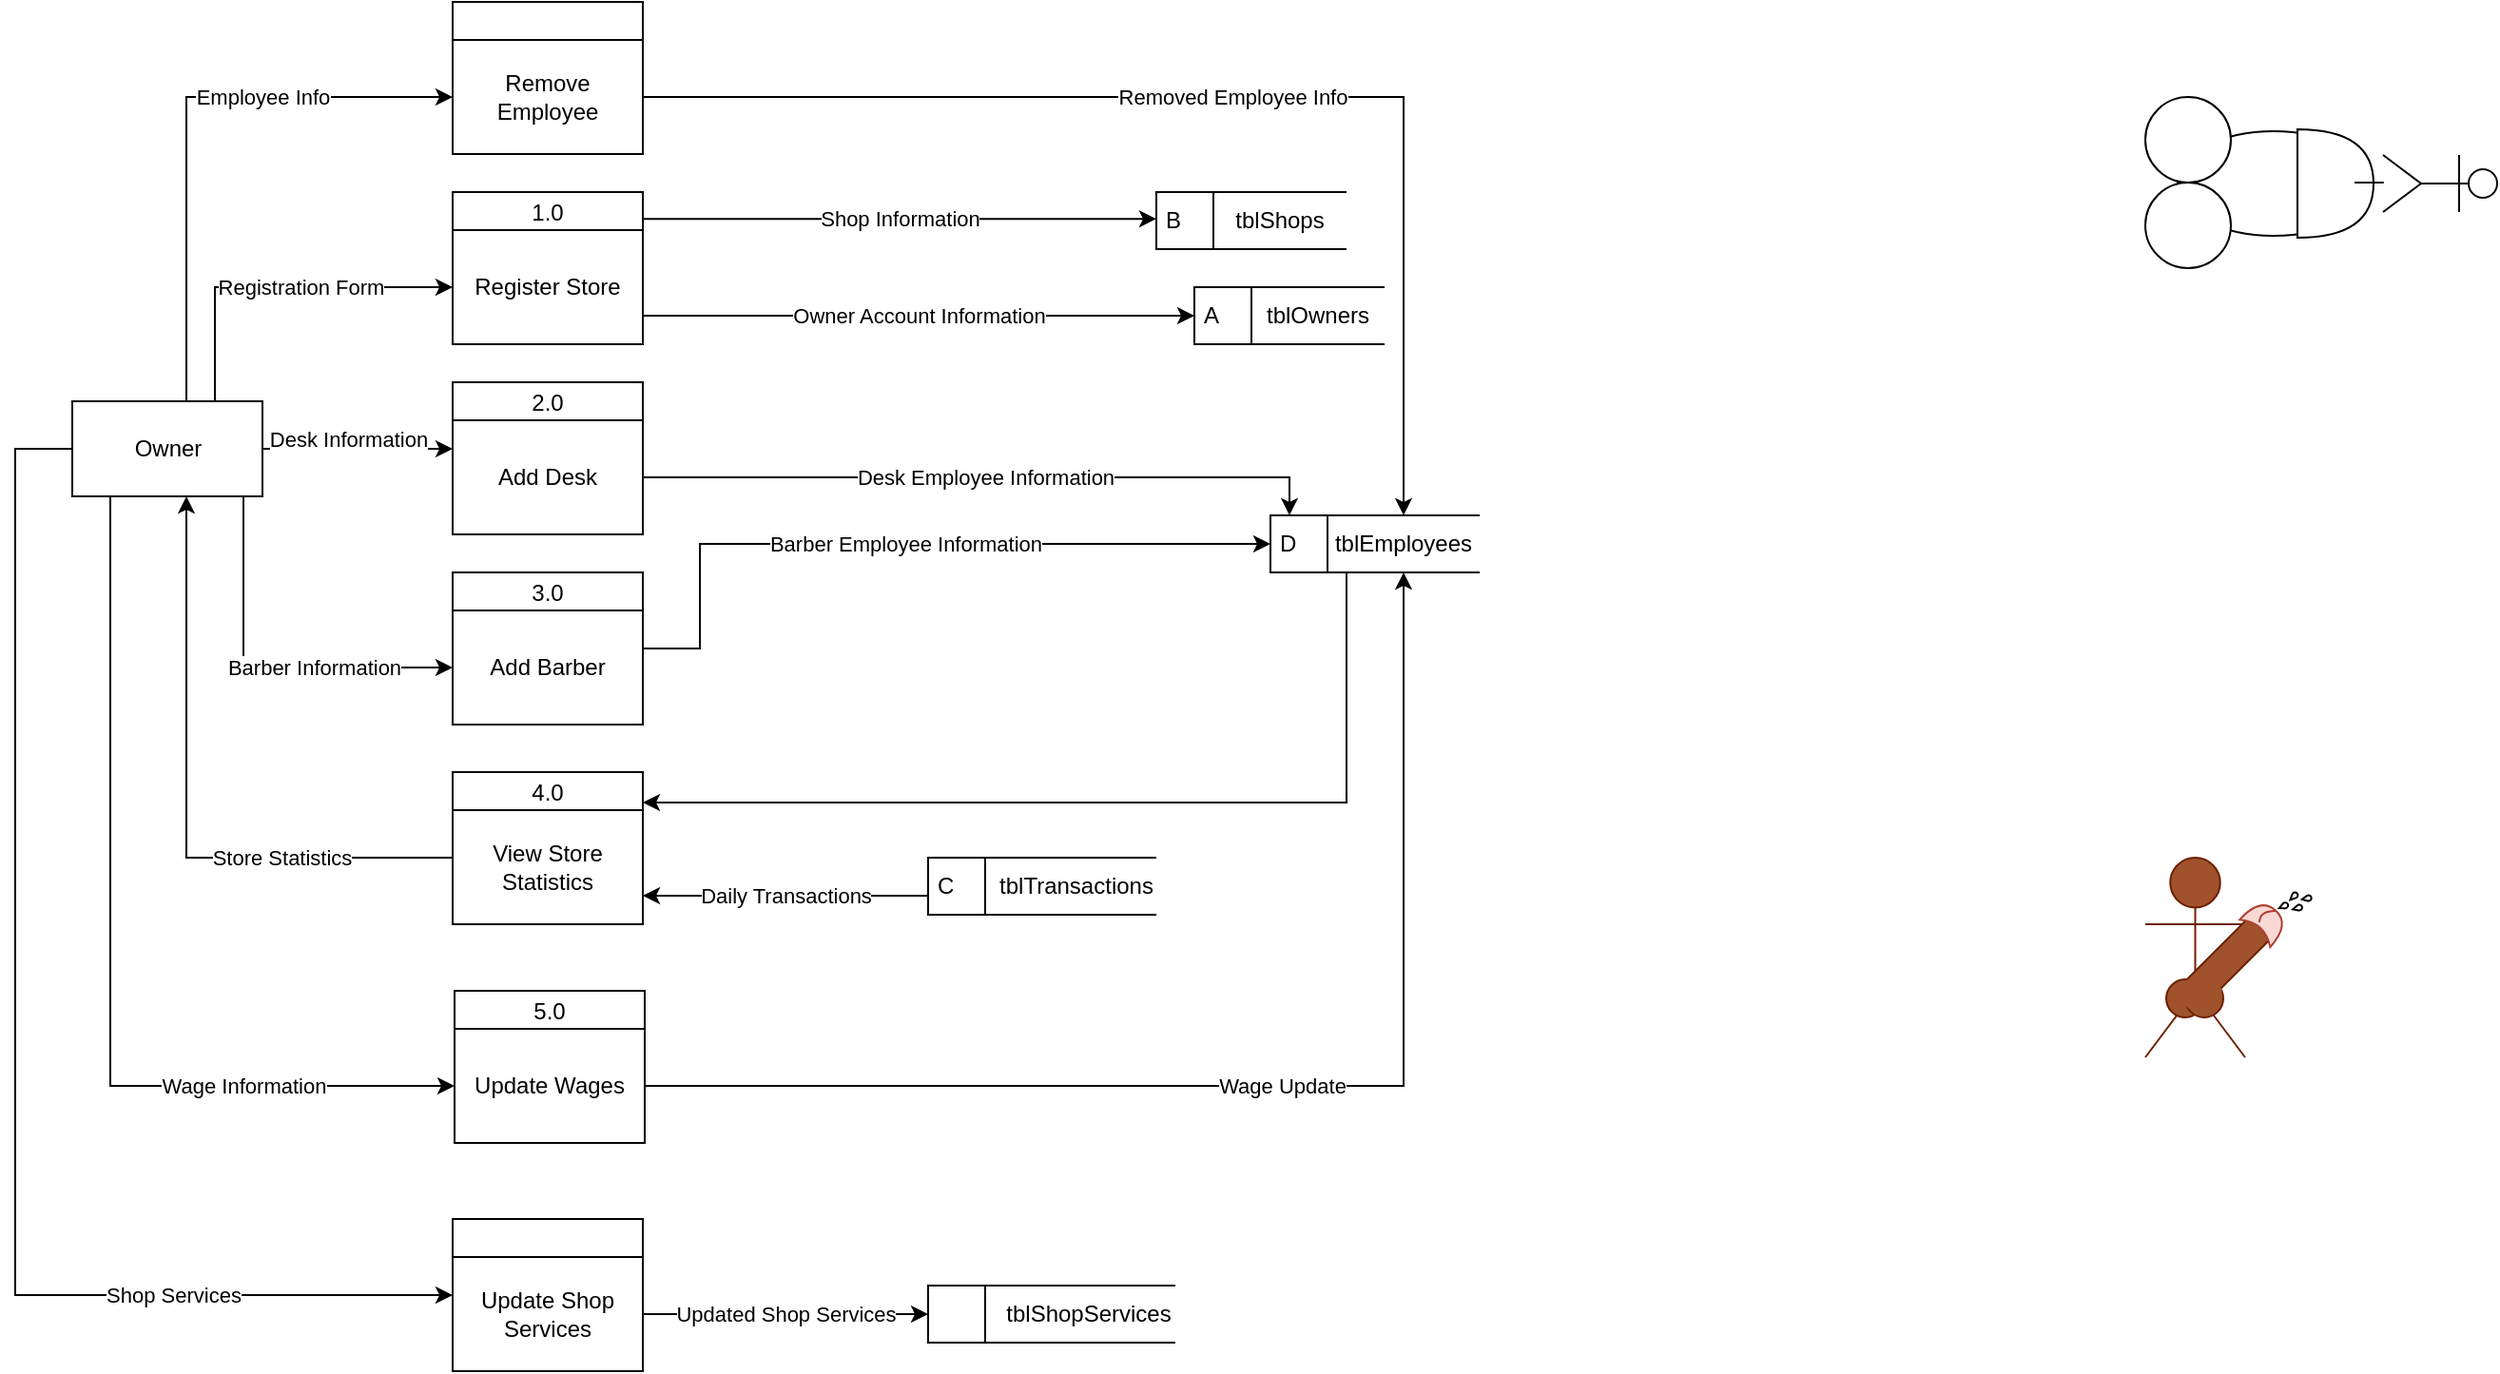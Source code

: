 <mxfile version="15.5.4" type="github" pages="5">
  <diagram id="T2RNOw0BPEMfBJu6Xnur" name="Owner">
    <mxGraphModel dx="1673" dy="908" grid="1" gridSize="10" guides="1" tooltips="1" connect="1" arrows="1" fold="1" page="1" pageScale="1" pageWidth="1100" pageHeight="850" math="0" shadow="0">
      <root>
        <mxCell id="0" />
        <mxCell id="1" parent="0" />
        <mxCell id="ttAEP8Czc7_XfVFo0G7g-49" value="Desk Information" style="edgeStyle=orthogonalEdgeStyle;rounded=0;orthogonalLoop=1;jettySize=auto;html=1;entryX=0;entryY=0.25;entryDx=0;entryDy=0;" parent="1" source="ttAEP8Czc7_XfVFo0G7g-16" target="ttAEP8Czc7_XfVFo0G7g-46" edge="1">
          <mxGeometry x="-0.111" y="5" relative="1" as="geometry">
            <mxPoint as="offset" />
          </mxGeometry>
        </mxCell>
        <mxCell id="ttAEP8Czc7_XfVFo0G7g-54" value="Barber Information" style="edgeStyle=orthogonalEdgeStyle;rounded=0;orthogonalLoop=1;jettySize=auto;html=1;entryX=0;entryY=0.5;entryDx=0;entryDy=0;" parent="1" source="ttAEP8Czc7_XfVFo0G7g-16" target="ttAEP8Czc7_XfVFo0G7g-53" edge="1">
          <mxGeometry x="0.263" relative="1" as="geometry">
            <Array as="points">
              <mxPoint x="170" y="370" />
            </Array>
            <mxPoint as="offset" />
          </mxGeometry>
        </mxCell>
        <mxCell id="emD_PYzkYQpbJFWAy9en-3" value="Wage Information" style="edgeStyle=orthogonalEdgeStyle;rounded=0;orthogonalLoop=1;jettySize=auto;html=1;entryX=0;entryY=0.5;entryDx=0;entryDy=0;" parent="1" source="ttAEP8Czc7_XfVFo0G7g-16" target="emD_PYzkYQpbJFWAy9en-2" edge="1">
          <mxGeometry x="0.548" relative="1" as="geometry">
            <Array as="points">
              <mxPoint x="100" y="590" />
            </Array>
            <mxPoint as="offset" />
          </mxGeometry>
        </mxCell>
        <mxCell id="3LqmohmiHYs_IX1ET_4X-3" value="Employee Info" style="edgeStyle=orthogonalEdgeStyle;rounded=0;orthogonalLoop=1;jettySize=auto;html=1;entryX=0;entryY=0.5;entryDx=0;entryDy=0;" parent="1" source="ttAEP8Czc7_XfVFo0G7g-16" target="3LqmohmiHYs_IX1ET_4X-2" edge="1">
          <mxGeometry x="0.333" relative="1" as="geometry">
            <Array as="points">
              <mxPoint x="140" y="70" />
            </Array>
            <mxPoint as="offset" />
          </mxGeometry>
        </mxCell>
        <mxCell id="Tu8P3VuxmO_4_4MI5xXp-6" value="Shop Services" style="edgeStyle=orthogonalEdgeStyle;rounded=0;orthogonalLoop=1;jettySize=auto;html=1;startArrow=none;startFill=0;endArrow=classic;endFill=1;" parent="1" source="ttAEP8Czc7_XfVFo0G7g-16" target="Tu8P3VuxmO_4_4MI5xXp-1" edge="1">
          <mxGeometry x="0.58" relative="1" as="geometry">
            <Array as="points">
              <mxPoint x="50" y="255" />
              <mxPoint x="50" y="700" />
            </Array>
            <mxPoint x="1" as="offset" />
          </mxGeometry>
        </mxCell>
        <mxCell id="ttAEP8Czc7_XfVFo0G7g-16" value="Owner" style="html=1;dashed=0;whitespace=wrap;" parent="1" vertex="1">
          <mxGeometry x="80" y="230" width="100" height="50" as="geometry" />
        </mxCell>
        <mxCell id="ttAEP8Czc7_XfVFo0G7g-17" value="Registration Form" style="endArrow=classic;html=1;rounded=0;edgeStyle=orthogonalEdgeStyle;entryX=0;entryY=0.5;entryDx=0;entryDy=0;exitX=0.75;exitY=0;exitDx=0;exitDy=0;" parent="1" source="ttAEP8Czc7_XfVFo0G7g-16" target="ttAEP8Czc7_XfVFo0G7g-19" edge="1">
          <mxGeometry x="0.135" width="50" height="50" relative="1" as="geometry">
            <mxPoint x="130" y="430" as="sourcePoint" />
            <mxPoint x="290" y="387" as="targetPoint" />
            <mxPoint as="offset" />
          </mxGeometry>
        </mxCell>
        <mxCell id="ttAEP8Czc7_XfVFo0G7g-29" value="Owner Account Information" style="endArrow=classic;html=1;rounded=0;edgeStyle=orthogonalEdgeStyle;exitX=1;exitY=0.75;exitDx=0;exitDy=0;" parent="1" source="ttAEP8Czc7_XfVFo0G7g-19" target="J8NXHW6JyJy0gKqweOPR-2" edge="1">
          <mxGeometry width="50" height="50" relative="1" as="geometry">
            <mxPoint x="380" y="310" as="sourcePoint" />
            <mxPoint x="500" y="305" as="targetPoint" />
          </mxGeometry>
        </mxCell>
        <mxCell id="ttAEP8Czc7_XfVFo0G7g-41" value="" style="group" parent="1" vertex="1" connectable="0">
          <mxGeometry x="650" y="120" width="100" height="30" as="geometry" />
        </mxCell>
        <mxCell id="ttAEP8Czc7_XfVFo0G7g-42" value="B" style="html=1;dashed=0;whitespace=wrap;shape=mxgraph.dfd.dataStoreID;align=left;spacingLeft=3;points=[[0,0],[0.5,0],[1,0],[0,0.5],[1,0.5],[0,1],[0.5,1],[1,1]];sketch=0;" parent="ttAEP8Czc7_XfVFo0G7g-41" vertex="1">
          <mxGeometry width="100" height="30" as="geometry" />
        </mxCell>
        <mxCell id="ttAEP8Czc7_XfVFo0G7g-43" value="tblShops" style="text;html=1;strokeColor=none;fillColor=none;align=center;verticalAlign=middle;whiteSpace=wrap;rounded=0;sketch=0;" parent="ttAEP8Czc7_XfVFo0G7g-41" vertex="1">
          <mxGeometry x="30" width="70" height="30" as="geometry" />
        </mxCell>
        <mxCell id="ttAEP8Czc7_XfVFo0G7g-44" value="Shop Information" style="endArrow=classic;html=1;rounded=0;edgeStyle=orthogonalEdgeStyle;exitX=0.996;exitY=0.176;exitDx=0;exitDy=0;exitPerimeter=0;" parent="1" source="ttAEP8Czc7_XfVFo0G7g-18" target="ttAEP8Czc7_XfVFo0G7g-42" edge="1">
          <mxGeometry width="50" height="50" relative="1" as="geometry">
            <mxPoint x="400" y="380" as="sourcePoint" />
            <mxPoint x="450" y="330" as="targetPoint" />
            <Array as="points">
              <mxPoint x="580" y="134" />
              <mxPoint x="580" y="134" />
            </Array>
          </mxGeometry>
        </mxCell>
        <mxCell id="ttAEP8Czc7_XfVFo0G7g-45" value="2.0" style="swimlane;fontStyle=0;childLayout=stackLayout;horizontal=1;startSize=20;fillColor=#ffffff;horizontalStack=0;resizeParent=1;resizeParentMax=0;resizeLast=0;collapsible=0;marginBottom=0;swimlaneFillColor=#ffffff;" parent="1" vertex="1">
          <mxGeometry x="280" y="220" width="100" height="80" as="geometry" />
        </mxCell>
        <mxCell id="ttAEP8Czc7_XfVFo0G7g-46" value="Add Desk" style="rounded=0;whiteSpace=wrap;html=1;" parent="ttAEP8Czc7_XfVFo0G7g-45" vertex="1">
          <mxGeometry y="20" width="100" height="60" as="geometry" />
        </mxCell>
        <mxCell id="ttAEP8Czc7_XfVFo0G7g-51" value="" style="group" parent="1" vertex="1" connectable="0">
          <mxGeometry x="280" y="120" width="100" height="80" as="geometry" />
        </mxCell>
        <mxCell id="ttAEP8Czc7_XfVFo0G7g-18" value="1.0" style="swimlane;fontStyle=0;childLayout=stackLayout;horizontal=1;startSize=20;fillColor=#ffffff;horizontalStack=0;resizeParent=1;resizeParentMax=0;resizeLast=0;collapsible=0;marginBottom=0;swimlaneFillColor=#ffffff;" parent="ttAEP8Czc7_XfVFo0G7g-51" vertex="1">
          <mxGeometry width="100" height="80" as="geometry" />
        </mxCell>
        <mxCell id="ttAEP8Czc7_XfVFo0G7g-19" value="Register Store" style="rounded=0;whiteSpace=wrap;html=1;" parent="ttAEP8Czc7_XfVFo0G7g-51" vertex="1">
          <mxGeometry y="20" width="100" height="60" as="geometry" />
        </mxCell>
        <mxCell id="d2eviFz94D7zI3Y8W75X-18" value="Barber Employee Information" style="edgeStyle=orthogonalEdgeStyle;rounded=0;orthogonalLoop=1;jettySize=auto;html=1;" parent="1" source="ttAEP8Czc7_XfVFo0G7g-52" target="d2eviFz94D7zI3Y8W75X-14" edge="1">
          <mxGeometry relative="1" as="geometry">
            <Array as="points">
              <mxPoint x="410" y="360" />
              <mxPoint x="410" y="305" />
            </Array>
          </mxGeometry>
        </mxCell>
        <mxCell id="ttAEP8Czc7_XfVFo0G7g-52" value="3.0" style="swimlane;fontStyle=0;childLayout=stackLayout;horizontal=1;startSize=20;fillColor=#ffffff;horizontalStack=0;resizeParent=1;resizeParentMax=0;resizeLast=0;collapsible=0;marginBottom=0;swimlaneFillColor=#ffffff;" parent="1" vertex="1">
          <mxGeometry x="280" y="320" width="100" height="80" as="geometry" />
        </mxCell>
        <mxCell id="ttAEP8Czc7_XfVFo0G7g-53" value="Add Barber" style="rounded=0;whiteSpace=wrap;html=1;" parent="ttAEP8Czc7_XfVFo0G7g-52" vertex="1">
          <mxGeometry y="20" width="100" height="60" as="geometry" />
        </mxCell>
        <mxCell id="d2eviFz94D7zI3Y8W75X-1" value="" style="group" parent="1" vertex="1" connectable="0">
          <mxGeometry x="1170" y="70" width="185" height="90" as="geometry" />
        </mxCell>
        <mxCell id="d2eviFz94D7zI3Y8W75X-2" value="" style="ellipse;whiteSpace=wrap;html=1;direction=south;rotation=90;" parent="d2eviFz94D7zI3Y8W75X-1" vertex="1">
          <mxGeometry x="40" y="-5" width="55" height="101" as="geometry" />
        </mxCell>
        <mxCell id="d2eviFz94D7zI3Y8W75X-3" value="" style="ellipse;whiteSpace=wrap;html=1;aspect=fixed;" parent="d2eviFz94D7zI3Y8W75X-1" vertex="1">
          <mxGeometry width="45" height="45" as="geometry" />
        </mxCell>
        <mxCell id="d2eviFz94D7zI3Y8W75X-4" value="" style="ellipse;whiteSpace=wrap;html=1;aspect=fixed;" parent="d2eviFz94D7zI3Y8W75X-1" vertex="1">
          <mxGeometry y="45" width="45" height="45" as="geometry" />
        </mxCell>
        <mxCell id="d2eviFz94D7zI3Y8W75X-5" value="" style="shape=umlActor;verticalLabelPosition=bottom;verticalAlign=top;html=1;outlineConnect=0;rotation=90;" parent="d2eviFz94D7zI3Y8W75X-1" vertex="1">
          <mxGeometry x="140" y="15.5" width="30" height="60" as="geometry" />
        </mxCell>
        <mxCell id="d2eviFz94D7zI3Y8W75X-6" value="" style="shape=or;whiteSpace=wrap;html=1;" parent="d2eviFz94D7zI3Y8W75X-1" vertex="1">
          <mxGeometry x="80" y="17" width="40" height="57" as="geometry" />
        </mxCell>
        <mxCell id="d2eviFz94D7zI3Y8W75X-7" value="" style="endArrow=none;html=1;rounded=1;edgeStyle=orthogonalEdgeStyle;" parent="d2eviFz94D7zI3Y8W75X-1" edge="1">
          <mxGeometry width="50" height="50" relative="1" as="geometry">
            <mxPoint x="110" y="45" as="sourcePoint" />
            <mxPoint x="110" y="45" as="targetPoint" />
            <Array as="points">
              <mxPoint x="130" y="45" />
              <mxPoint x="110" y="45" />
            </Array>
          </mxGeometry>
        </mxCell>
        <mxCell id="d2eviFz94D7zI3Y8W75X-8" value="" style="group" parent="1" vertex="1" connectable="0">
          <mxGeometry x="530" y="470" width="120" height="30" as="geometry" />
        </mxCell>
        <mxCell id="d2eviFz94D7zI3Y8W75X-9" value="C" style="html=1;dashed=0;whitespace=wrap;shape=mxgraph.dfd.dataStoreID;align=left;spacingLeft=3;points=[[0,0],[0.5,0],[1,0],[0,0.5],[1,0.5],[0,1],[0.5,1],[1,1]];sketch=0;" parent="d2eviFz94D7zI3Y8W75X-8" vertex="1">
          <mxGeometry width="120" height="30" as="geometry" />
        </mxCell>
        <mxCell id="d2eviFz94D7zI3Y8W75X-10" value="tblTransactions" style="text;html=1;strokeColor=none;fillColor=none;align=center;verticalAlign=middle;whiteSpace=wrap;rounded=0;sketch=0;" parent="d2eviFz94D7zI3Y8W75X-8" vertex="1">
          <mxGeometry x="36" width="84" height="30" as="geometry" />
        </mxCell>
        <mxCell id="d2eviFz94D7zI3Y8W75X-21" value="&lt;div&gt;Store Statistics&lt;/div&gt;" style="edgeStyle=orthogonalEdgeStyle;rounded=0;orthogonalLoop=1;jettySize=auto;html=1;" parent="1" source="d2eviFz94D7zI3Y8W75X-11" target="ttAEP8Czc7_XfVFo0G7g-16" edge="1">
          <mxGeometry x="-0.455" relative="1" as="geometry">
            <Array as="points">
              <mxPoint x="140" y="470" />
            </Array>
            <mxPoint as="offset" />
          </mxGeometry>
        </mxCell>
        <mxCell id="d2eviFz94D7zI3Y8W75X-11" value="4.0" style="swimlane;fontStyle=0;childLayout=stackLayout;horizontal=1;startSize=20;fillColor=#ffffff;horizontalStack=0;resizeParent=1;resizeParentMax=0;resizeLast=0;collapsible=0;marginBottom=0;swimlaneFillColor=#ffffff;" parent="1" vertex="1">
          <mxGeometry x="280" y="425" width="100" height="80" as="geometry" />
        </mxCell>
        <mxCell id="d2eviFz94D7zI3Y8W75X-12" value="View Store Statistics" style="rounded=0;whiteSpace=wrap;html=1;" parent="d2eviFz94D7zI3Y8W75X-11" vertex="1">
          <mxGeometry y="20" width="100" height="60" as="geometry" />
        </mxCell>
        <mxCell id="d2eviFz94D7zI3Y8W75X-17" value="Desk Employee Information" style="edgeStyle=orthogonalEdgeStyle;rounded=0;orthogonalLoop=1;jettySize=auto;html=1;" parent="1" source="ttAEP8Czc7_XfVFo0G7g-46" target="d2eviFz94D7zI3Y8W75X-14" edge="1">
          <mxGeometry relative="1" as="geometry">
            <Array as="points">
              <mxPoint x="720" y="270" />
            </Array>
          </mxGeometry>
        </mxCell>
        <mxCell id="d2eviFz94D7zI3Y8W75X-19" value="" style="edgeStyle=orthogonalEdgeStyle;rounded=0;orthogonalLoop=1;jettySize=auto;html=1;" parent="1" source="d2eviFz94D7zI3Y8W75X-15" target="d2eviFz94D7zI3Y8W75X-11" edge="1">
          <mxGeometry relative="1" as="geometry">
            <Array as="points">
              <mxPoint x="750" y="441" />
            </Array>
          </mxGeometry>
        </mxCell>
        <mxCell id="d2eviFz94D7zI3Y8W75X-20" value="Daily Transactions" style="edgeStyle=orthogonalEdgeStyle;rounded=0;orthogonalLoop=1;jettySize=auto;html=1;" parent="1" source="d2eviFz94D7zI3Y8W75X-9" target="d2eviFz94D7zI3Y8W75X-12" edge="1">
          <mxGeometry relative="1" as="geometry">
            <Array as="points">
              <mxPoint x="520" y="490" />
              <mxPoint x="520" y="490" />
            </Array>
          </mxGeometry>
        </mxCell>
        <mxCell id="d2eviFz94D7zI3Y8W75X-22" value="" style="group" parent="1" vertex="1" connectable="0">
          <mxGeometry x="710" y="290" width="110" height="30" as="geometry" />
        </mxCell>
        <mxCell id="d2eviFz94D7zI3Y8W75X-14" value="D" style="html=1;dashed=0;whitespace=wrap;shape=mxgraph.dfd.dataStoreID;align=left;spacingLeft=3;points=[[0,0],[0.5,0],[1,0],[0,0.5],[1,0.5],[0,1],[0.5,1],[1,1]];sketch=0;" parent="d2eviFz94D7zI3Y8W75X-22" vertex="1">
          <mxGeometry width="110.0" height="30" as="geometry" />
        </mxCell>
        <mxCell id="d2eviFz94D7zI3Y8W75X-15" value="tblEmployees" style="text;html=1;strokeColor=none;fillColor=none;align=center;verticalAlign=middle;whiteSpace=wrap;rounded=0;sketch=0;" parent="d2eviFz94D7zI3Y8W75X-22" vertex="1">
          <mxGeometry x="30" width="80" height="30" as="geometry" />
        </mxCell>
        <mxCell id="emD_PYzkYQpbJFWAy9en-1" value="5.0" style="swimlane;fontStyle=0;childLayout=stackLayout;horizontal=1;startSize=20;fillColor=#ffffff;horizontalStack=0;resizeParent=1;resizeParentMax=0;resizeLast=0;collapsible=0;marginBottom=0;swimlaneFillColor=#ffffff;" parent="1" vertex="1">
          <mxGeometry x="281" y="540" width="100" height="80" as="geometry" />
        </mxCell>
        <mxCell id="emD_PYzkYQpbJFWAy9en-2" value="Update Wages" style="rounded=0;whiteSpace=wrap;html=1;" parent="emD_PYzkYQpbJFWAy9en-1" vertex="1">
          <mxGeometry y="20" width="100" height="60" as="geometry" />
        </mxCell>
        <mxCell id="emD_PYzkYQpbJFWAy9en-4" value="Wage Update" style="edgeStyle=orthogonalEdgeStyle;rounded=0;orthogonalLoop=1;jettySize=auto;html=1;entryX=0.5;entryY=1;entryDx=0;entryDy=0;" parent="1" source="emD_PYzkYQpbJFWAy9en-2" target="d2eviFz94D7zI3Y8W75X-15" edge="1">
          <mxGeometry relative="1" as="geometry" />
        </mxCell>
        <mxCell id="3LqmohmiHYs_IX1ET_4X-1" value="" style="swimlane;fontStyle=0;childLayout=stackLayout;horizontal=1;startSize=20;fillColor=#ffffff;horizontalStack=0;resizeParent=1;resizeParentMax=0;resizeLast=0;collapsible=0;marginBottom=0;swimlaneFillColor=#ffffff;" parent="1" vertex="1">
          <mxGeometry x="280" y="20" width="100" height="80" as="geometry" />
        </mxCell>
        <mxCell id="3LqmohmiHYs_IX1ET_4X-2" value="Remove Employee" style="rounded=0;whiteSpace=wrap;html=1;" parent="3LqmohmiHYs_IX1ET_4X-1" vertex="1">
          <mxGeometry y="20" width="100" height="60" as="geometry" />
        </mxCell>
        <mxCell id="3LqmohmiHYs_IX1ET_4X-4" value="&lt;div&gt;Removed Employee Info&lt;/div&gt;" style="edgeStyle=orthogonalEdgeStyle;rounded=0;orthogonalLoop=1;jettySize=auto;html=1;" parent="1" source="3LqmohmiHYs_IX1ET_4X-2" target="d2eviFz94D7zI3Y8W75X-15" edge="1">
          <mxGeometry relative="1" as="geometry" />
        </mxCell>
        <mxCell id="Tu8P3VuxmO_4_4MI5xXp-1" value="" style="swimlane;fontStyle=0;childLayout=stackLayout;horizontal=1;startSize=20;fillColor=#ffffff;horizontalStack=0;resizeParent=1;resizeParentMax=0;resizeLast=0;collapsible=0;marginBottom=0;swimlaneFillColor=#ffffff;" parent="1" vertex="1">
          <mxGeometry x="280" y="660" width="100" height="80" as="geometry" />
        </mxCell>
        <mxCell id="Tu8P3VuxmO_4_4MI5xXp-2" value="Update Shop Services" style="rounded=0;whiteSpace=wrap;html=1;" parent="Tu8P3VuxmO_4_4MI5xXp-1" vertex="1">
          <mxGeometry y="20" width="100" height="60" as="geometry" />
        </mxCell>
        <mxCell id="Tu8P3VuxmO_4_4MI5xXp-3" value="" style="group" parent="1" vertex="1" connectable="0">
          <mxGeometry x="530" y="695" width="130" height="30" as="geometry" />
        </mxCell>
        <mxCell id="Tu8P3VuxmO_4_4MI5xXp-4" value="" style="html=1;dashed=0;whitespace=wrap;shape=mxgraph.dfd.dataStoreID;align=left;spacingLeft=3;points=[[0,0],[0.5,0],[1,0],[0,0.5],[1,0.5],[0,1],[0.5,1],[1,1]];sketch=0;" parent="Tu8P3VuxmO_4_4MI5xXp-3" vertex="1">
          <mxGeometry width="130" height="30" as="geometry" />
        </mxCell>
        <mxCell id="Tu8P3VuxmO_4_4MI5xXp-5" value="tblShopServices" style="text;html=1;strokeColor=none;fillColor=none;align=center;verticalAlign=middle;whiteSpace=wrap;rounded=0;sketch=0;" parent="Tu8P3VuxmO_4_4MI5xXp-3" vertex="1">
          <mxGeometry x="39" width="91" height="30" as="geometry" />
        </mxCell>
        <mxCell id="Tu8P3VuxmO_4_4MI5xXp-7" value="Updated Shop Services" style="edgeStyle=orthogonalEdgeStyle;rounded=1;orthogonalLoop=1;jettySize=auto;html=1;startArrow=none;startFill=0;endArrow=classic;endFill=1;" parent="1" source="Tu8P3VuxmO_4_4MI5xXp-2" target="Tu8P3VuxmO_4_4MI5xXp-4" edge="1">
          <mxGeometry relative="1" as="geometry" />
        </mxCell>
        <mxCell id="3txBxuvS-vzcq5pC3W8b-1" value="" style="group" parent="1" vertex="1" connectable="0">
          <mxGeometry x="1170" y="470.0" width="87.572" height="105" as="geometry" />
        </mxCell>
        <mxCell id="3txBxuvS-vzcq5pC3W8b-2" value="" style="group" parent="3txBxuvS-vzcq5pC3W8b-1" vertex="1" connectable="0">
          <mxGeometry width="76.494" height="105" as="geometry" />
        </mxCell>
        <mxCell id="3txBxuvS-vzcq5pC3W8b-3" value="" style="shape=umlActor;verticalLabelPosition=bottom;verticalAlign=top;html=1;outlineConnect=0;fillColor=#a0522d;strokeColor=#6D1F00;fontColor=#ffffff;" parent="3txBxuvS-vzcq5pC3W8b-2" vertex="1">
          <mxGeometry width="52.5" height="105" as="geometry" />
        </mxCell>
        <mxCell id="3txBxuvS-vzcq5pC3W8b-4" value="" style="rounded=1;whiteSpace=wrap;html=1;rotation=-45;fillColor=#a0522d;strokeColor=#6D1F00;fontColor=#ffffff;" parent="3txBxuvS-vzcq5pC3W8b-2" vertex="1">
          <mxGeometry x="12.41" y="47.41" width="58.75" height="16" as="geometry" />
        </mxCell>
        <mxCell id="3txBxuvS-vzcq5pC3W8b-5" value="" style="ellipse;whiteSpace=wrap;html=1;aspect=fixed;fillColor=#a0522d;strokeColor=#6D1F00;fontColor=#ffffff;" parent="3txBxuvS-vzcq5pC3W8b-2" vertex="1">
          <mxGeometry x="11" y="64" width="20" height="20" as="geometry" />
        </mxCell>
        <mxCell id="3txBxuvS-vzcq5pC3W8b-6" value="" style="ellipse;whiteSpace=wrap;html=1;aspect=fixed;fillColor=#a0522d;strokeColor=#6D1F00;fontColor=#ffffff;" parent="3txBxuvS-vzcq5pC3W8b-2" vertex="1">
          <mxGeometry x="21" y="64" width="20" height="20" as="geometry" />
        </mxCell>
        <mxCell id="3txBxuvS-vzcq5pC3W8b-7" value="" style="ellipse;whiteSpace=wrap;html=1;strokeColor=none;fillColor=#a0522d;fontColor=#ffffff;" parent="3txBxuvS-vzcq5pC3W8b-2" vertex="1">
          <mxGeometry x="18.25" y="62" width="22" height="19" as="geometry" />
        </mxCell>
        <mxCell id="3txBxuvS-vzcq5pC3W8b-8" value="" style="shape=xor;whiteSpace=wrap;html=1;rotation=312;fillColor=#fad9d5;strokeColor=#ae4132;" parent="3txBxuvS-vzcq5pC3W8b-2" vertex="1">
          <mxGeometry x="55" y="23" width="16.16" height="21.55" as="geometry" />
        </mxCell>
        <mxCell id="3txBxuvS-vzcq5pC3W8b-9" value="" style="curved=1;endArrow=none;html=1;rounded=0;edgeStyle=orthogonalEdgeStyle;endFill=0;entryX=1;entryY=0.5;entryDx=0;entryDy=0;entryPerimeter=0;fillColor=#fad9d5;strokeColor=#ae4132;" parent="3txBxuvS-vzcq5pC3W8b-2" target="3txBxuvS-vzcq5pC3W8b-8" edge="1">
          <mxGeometry width="50" height="50" relative="1" as="geometry">
            <mxPoint x="60" y="34" as="sourcePoint" />
            <mxPoint x="85" y="8" as="targetPoint" />
            <Array as="points">
              <mxPoint x="60" y="28" />
              <mxPoint x="69" y="28" />
            </Array>
          </mxGeometry>
        </mxCell>
        <mxCell id="3txBxuvS-vzcq5pC3W8b-10" value="" style="verticalLabelPosition=bottom;verticalAlign=top;html=1;shape=mxgraph.basic.drop;rotation=-115;" parent="3txBxuvS-vzcq5pC3W8b-2" vertex="1">
          <mxGeometry x="71.16" y="23" width="3" height="5" as="geometry" />
        </mxCell>
        <mxCell id="3txBxuvS-vzcq5pC3W8b-11" value="" style="verticalLabelPosition=bottom;verticalAlign=top;html=1;shape=mxgraph.basic.drop;rotation=-100;" parent="3txBxuvS-vzcq5pC3W8b-1" vertex="1">
          <mxGeometry x="83.35" y="18.96" width="3" height="5" as="geometry" />
        </mxCell>
        <mxCell id="3txBxuvS-vzcq5pC3W8b-12" value="" style="verticalLabelPosition=bottom;verticalAlign=top;html=1;shape=mxgraph.basic.drop;rotation=-135;" parent="3txBxuvS-vzcq5pC3W8b-1" vertex="1">
          <mxGeometry x="76.49" y="17.96" width="3" height="5" as="geometry" />
        </mxCell>
        <mxCell id="3txBxuvS-vzcq5pC3W8b-13" value="" style="verticalLabelPosition=bottom;verticalAlign=top;html=1;shape=mxgraph.basic.drop;rotation=-105;" parent="3txBxuvS-vzcq5pC3W8b-1" vertex="1">
          <mxGeometry x="78.49" y="24" width="3" height="5" as="geometry" />
        </mxCell>
        <mxCell id="J8NXHW6JyJy0gKqweOPR-1" value="" style="group" parent="1" vertex="1" connectable="0">
          <mxGeometry x="670" y="170" width="100" height="30" as="geometry" />
        </mxCell>
        <mxCell id="J8NXHW6JyJy0gKqweOPR-2" value="A" style="html=1;dashed=0;whitespace=wrap;shape=mxgraph.dfd.dataStoreID;align=left;spacingLeft=3;points=[[0,0],[0.5,0],[1,0],[0,0.5],[1,0.5],[0,1],[0.5,1],[1,1]];sketch=0;" parent="J8NXHW6JyJy0gKqweOPR-1" vertex="1">
          <mxGeometry width="100" height="30" as="geometry" />
        </mxCell>
        <mxCell id="J8NXHW6JyJy0gKqweOPR-3" value="tblOwners" style="text;html=1;strokeColor=none;fillColor=none;align=center;verticalAlign=middle;whiteSpace=wrap;rounded=0;sketch=0;" parent="J8NXHW6JyJy0gKqweOPR-1" vertex="1">
          <mxGeometry x="30" width="70" height="30" as="geometry" />
        </mxCell>
      </root>
    </mxGraphModel>
  </diagram>
  <diagram id="h7HHH3-v2JK1_51w_DPO" name="Desk">
    <mxGraphModel dx="1673" dy="908" grid="1" gridSize="10" guides="1" tooltips="1" connect="1" arrows="1" fold="1" page="1" pageScale="1" pageWidth="1100" pageHeight="850" math="0" shadow="0">
      <root>
        <mxCell id="M2oWjrfUgRRYDuEwu9WT-0" />
        <mxCell id="M2oWjrfUgRRYDuEwu9WT-1" parent="M2oWjrfUgRRYDuEwu9WT-0" />
        <mxCell id="r28VpTgTDbhiKUN1SZeV-0" value="Appointment Approval" style="edgeStyle=orthogonalEdgeStyle;rounded=1;orthogonalLoop=1;jettySize=auto;html=1;entryX=0;entryY=0.5;entryDx=0;entryDy=0;endArrow=classic;endFill=1;" parent="M2oWjrfUgRRYDuEwu9WT-1" source="NshiFeFBcIIQcIrEiA9f-0" target="bIMAmgAOhdBfCIJM3YCK-1" edge="1">
          <mxGeometry x="0.489" relative="1" as="geometry">
            <Array as="points">
              <mxPoint x="150" y="70" />
            </Array>
            <mxPoint as="offset" />
          </mxGeometry>
        </mxCell>
        <mxCell id="r28VpTgTDbhiKUN1SZeV-1" style="edgeStyle=orthogonalEdgeStyle;rounded=1;orthogonalLoop=1;jettySize=auto;html=1;endArrow=none;endFill=0;startArrow=classic;startFill=1;" parent="M2oWjrfUgRRYDuEwu9WT-1" source="NshiFeFBcIIQcIrEiA9f-0" target="IfpBxl8M6aJRoYZX15r2-1" edge="1">
          <mxGeometry relative="1" as="geometry">
            <Array as="points">
              <mxPoint x="160" y="170" />
            </Array>
          </mxGeometry>
        </mxCell>
        <mxCell id="SsIWu9I1toDIG-TeM1FG-0" value="Shop Appointments" style="edgeLabel;html=1;align=center;verticalAlign=middle;resizable=0;points=[];" parent="r28VpTgTDbhiKUN1SZeV-1" vertex="1" connectable="0">
          <mxGeometry x="0.411" y="-1" relative="1" as="geometry">
            <mxPoint as="offset" />
          </mxGeometry>
        </mxCell>
        <mxCell id="r28VpTgTDbhiKUN1SZeV-4" value="(New Details) of Appointment" style="edgeStyle=orthogonalEdgeStyle;rounded=1;orthogonalLoop=1;jettySize=auto;html=1;endArrow=classic;endFill=1;" parent="M2oWjrfUgRRYDuEwu9WT-1" source="NshiFeFBcIIQcIrEiA9f-0" target="IfpBxl8M6aJRoYZX15r2-3" edge="1">
          <mxGeometry relative="1" as="geometry">
            <Array as="points">
              <mxPoint x="170" y="250" />
            </Array>
          </mxGeometry>
        </mxCell>
        <mxCell id="r28VpTgTDbhiKUN1SZeV-5" value="&lt;div&gt;(New Appointment) Details&lt;/div&gt;" style="edgeStyle=orthogonalEdgeStyle;rounded=1;orthogonalLoop=1;jettySize=auto;html=1;startArrow=none;startFill=0;endArrow=classic;endFill=1;" parent="M2oWjrfUgRRYDuEwu9WT-1" source="NshiFeFBcIIQcIrEiA9f-0" target="PUImFSEZp4sbnbWzOmoX-1" edge="1">
          <mxGeometry x="0.047" relative="1" as="geometry">
            <Array as="points">
              <mxPoint x="160" y="360" />
            </Array>
            <mxPoint x="1" as="offset" />
          </mxGeometry>
        </mxCell>
        <mxCell id="r28VpTgTDbhiKUN1SZeV-6" value="Processed Payments" style="edgeStyle=orthogonalEdgeStyle;rounded=1;orthogonalLoop=1;jettySize=auto;html=1;startArrow=none;startFill=0;endArrow=classic;endFill=1;" parent="M2oWjrfUgRRYDuEwu9WT-1" source="NshiFeFBcIIQcIrEiA9f-0" target="PUImFSEZp4sbnbWzOmoX-3" edge="1">
          <mxGeometry x="0.381" relative="1" as="geometry">
            <Array as="points">
              <mxPoint x="150" y="460" />
            </Array>
            <mxPoint as="offset" />
          </mxGeometry>
        </mxCell>
        <mxCell id="SsIWu9I1toDIG-TeM1FG-8" value="New Schedule Details" style="edgeStyle=orthogonalEdgeStyle;rounded=1;orthogonalLoop=1;jettySize=auto;html=1;startArrow=none;startFill=0;endArrow=classic;endFill=1;" parent="M2oWjrfUgRRYDuEwu9WT-1" source="NshiFeFBcIIQcIrEiA9f-0" target="SsIWu9I1toDIG-TeM1FG-4" edge="1">
          <mxGeometry x="0.607" relative="1" as="geometry">
            <Array as="points">
              <mxPoint x="130" y="670" />
            </Array>
            <mxPoint as="offset" />
          </mxGeometry>
        </mxCell>
        <mxCell id="NshiFeFBcIIQcIrEiA9f-0" value="&lt;div&gt;Desk&lt;/div&gt;" style="rounded=0;whiteSpace=wrap;html=1;" parent="M2oWjrfUgRRYDuEwu9WT-1" vertex="1">
          <mxGeometry x="60" y="270" width="120" height="60" as="geometry" />
        </mxCell>
        <mxCell id="r28VpTgTDbhiKUN1SZeV-8" value="Approved/Rejected Appointment Details" style="edgeStyle=orthogonalEdgeStyle;rounded=1;orthogonalLoop=1;jettySize=auto;html=1;startArrow=none;startFill=0;endArrow=classic;endFill=1;" parent="M2oWjrfUgRRYDuEwu9WT-1" source="bIMAmgAOhdBfCIJM3YCK-0" target="UXtkoO3RdiKG1N95la6T-2" edge="1">
          <mxGeometry relative="1" as="geometry" />
        </mxCell>
        <mxCell id="bIMAmgAOhdBfCIJM3YCK-0" value="6.0" style="swimlane;fontStyle=0;childLayout=stackLayout;horizontal=1;startSize=20;fillColor=#ffffff;horizontalStack=0;resizeParent=1;resizeParentMax=0;resizeLast=0;collapsible=0;marginBottom=0;swimlaneFillColor=#ffffff;" parent="M2oWjrfUgRRYDuEwu9WT-1" vertex="1">
          <mxGeometry x="340" y="20" width="100" height="80" as="geometry" />
        </mxCell>
        <mxCell id="bIMAmgAOhdBfCIJM3YCK-1" value="Approve/Reject Appointments" style="rounded=0;whiteSpace=wrap;html=1;" parent="bIMAmgAOhdBfCIJM3YCK-0" vertex="1">
          <mxGeometry y="20" width="100" height="60" as="geometry" />
        </mxCell>
        <mxCell id="IfpBxl8M6aJRoYZX15r2-0" value="7.0" style="swimlane;fontStyle=0;childLayout=stackLayout;horizontal=1;startSize=20;fillColor=#ffffff;horizontalStack=0;resizeParent=1;resizeParentMax=0;resizeLast=0;collapsible=0;marginBottom=0;swimlaneFillColor=#ffffff;" parent="M2oWjrfUgRRYDuEwu9WT-1" vertex="1">
          <mxGeometry x="340" y="120" width="100" height="80" as="geometry" />
        </mxCell>
        <mxCell id="IfpBxl8M6aJRoYZX15r2-1" value="View Appointments" style="rounded=0;whiteSpace=wrap;html=1;" parent="IfpBxl8M6aJRoYZX15r2-0" vertex="1">
          <mxGeometry y="20" width="100" height="60" as="geometry" />
        </mxCell>
        <mxCell id="IfpBxl8M6aJRoYZX15r2-2" value="8.0" style="swimlane;fontStyle=0;childLayout=stackLayout;horizontal=1;startSize=20;fillColor=#ffffff;horizontalStack=0;resizeParent=1;resizeParentMax=0;resizeLast=0;collapsible=0;marginBottom=0;swimlaneFillColor=#ffffff;" parent="M2oWjrfUgRRYDuEwu9WT-1" vertex="1">
          <mxGeometry x="340" y="220" width="100" height="80" as="geometry" />
        </mxCell>
        <mxCell id="IfpBxl8M6aJRoYZX15r2-3" value="&lt;div&gt;Update&lt;/div&gt;&lt;div&gt;Appointments&lt;br&gt;&lt;/div&gt;" style="rounded=0;whiteSpace=wrap;html=1;" parent="IfpBxl8M6aJRoYZX15r2-2" vertex="1">
          <mxGeometry y="20" width="100" height="60" as="geometry" />
        </mxCell>
        <mxCell id="PUImFSEZp4sbnbWzOmoX-0" value="9.0" style="swimlane;fontStyle=0;childLayout=stackLayout;horizontal=1;startSize=20;fillColor=#ffffff;horizontalStack=0;resizeParent=1;resizeParentMax=0;resizeLast=0;collapsible=0;marginBottom=0;swimlaneFillColor=#ffffff;" parent="M2oWjrfUgRRYDuEwu9WT-1" vertex="1">
          <mxGeometry x="340" y="320" width="100" height="80" as="geometry" />
        </mxCell>
        <mxCell id="PUImFSEZp4sbnbWzOmoX-1" value="Add Appointment" style="rounded=0;whiteSpace=wrap;html=1;" parent="PUImFSEZp4sbnbWzOmoX-0" vertex="1">
          <mxGeometry y="20" width="100" height="60" as="geometry" />
        </mxCell>
        <mxCell id="PUImFSEZp4sbnbWzOmoX-2" value="10.0" style="swimlane;fontStyle=0;childLayout=stackLayout;horizontal=1;startSize=20;fillColor=#ffffff;horizontalStack=0;resizeParent=1;resizeParentMax=0;resizeLast=0;collapsible=0;marginBottom=0;swimlaneFillColor=#ffffff;" parent="M2oWjrfUgRRYDuEwu9WT-1" vertex="1">
          <mxGeometry x="340" y="420" width="100" height="80" as="geometry" />
        </mxCell>
        <mxCell id="PUImFSEZp4sbnbWzOmoX-3" value="Accept Payments" style="rounded=0;whiteSpace=wrap;html=1;" parent="PUImFSEZp4sbnbWzOmoX-2" vertex="1">
          <mxGeometry y="20" width="100" height="60" as="geometry" />
        </mxCell>
        <mxCell id="E7tAqj3mt4xYVxzb1QxC-0" value="" style="swimlane;fontStyle=0;childLayout=stackLayout;horizontal=1;startSize=20;fillColor=#ffffff;horizontalStack=0;resizeParent=1;resizeParentMax=0;resizeLast=0;collapsible=0;marginBottom=0;swimlaneFillColor=#ffffff;" parent="M2oWjrfUgRRYDuEwu9WT-1" vertex="1">
          <mxGeometry x="340" y="520" width="100" height="80" as="geometry" />
        </mxCell>
        <mxCell id="E7tAqj3mt4xYVxzb1QxC-1" value="View Wage" style="rounded=0;whiteSpace=wrap;html=1;" parent="E7tAqj3mt4xYVxzb1QxC-0" vertex="1">
          <mxGeometry y="20" width="100" height="60" as="geometry" />
        </mxCell>
        <mxCell id="UXtkoO3RdiKG1N95la6T-0" value="" style="group" parent="M2oWjrfUgRRYDuEwu9WT-1" vertex="1" connectable="0">
          <mxGeometry x="600" y="145" width="130" height="30" as="geometry" />
        </mxCell>
        <mxCell id="UXtkoO3RdiKG1N95la6T-1" value="" style="html=1;dashed=0;whitespace=wrap;shape=mxgraph.dfd.dataStoreID;align=left;spacingLeft=3;points=[[0,0],[0.5,0],[1,0],[0,0.5],[1,0.5],[0,1],[0.5,1],[1,1]];sketch=0;" parent="UXtkoO3RdiKG1N95la6T-0" vertex="1">
          <mxGeometry width="130" height="30" as="geometry" />
        </mxCell>
        <mxCell id="UXtkoO3RdiKG1N95la6T-2" value="tblAppointments" style="text;html=1;strokeColor=none;fillColor=none;align=center;verticalAlign=middle;whiteSpace=wrap;rounded=0;sketch=0;" parent="UXtkoO3RdiKG1N95la6T-0" vertex="1">
          <mxGeometry x="30" width="100" height="30" as="geometry" />
        </mxCell>
        <mxCell id="UXtkoO3RdiKG1N95la6T-3" value="" style="group" parent="M2oWjrfUgRRYDuEwu9WT-1" vertex="1" connectable="0">
          <mxGeometry x="610" y="445" width="120" height="30" as="geometry" />
        </mxCell>
        <mxCell id="UXtkoO3RdiKG1N95la6T-4" value="" style="html=1;dashed=0;whitespace=wrap;shape=mxgraph.dfd.dataStoreID;align=left;spacingLeft=3;points=[[0,0],[0.5,0],[1,0],[0,0.5],[1,0.5],[0,1],[0.5,1],[1,1]];sketch=0;" parent="UXtkoO3RdiKG1N95la6T-3" vertex="1">
          <mxGeometry y="-5" width="120" height="30" as="geometry" />
        </mxCell>
        <mxCell id="UXtkoO3RdiKG1N95la6T-5" value="tblTransactions" style="text;html=1;strokeColor=none;fillColor=none;align=center;verticalAlign=middle;whiteSpace=wrap;rounded=0;sketch=0;" parent="UXtkoO3RdiKG1N95la6T-3" vertex="1">
          <mxGeometry x="30" width="90" height="30" as="geometry" />
        </mxCell>
        <mxCell id="xiOYzJcX8he-40gCHK4X-0" value="" style="group" parent="M2oWjrfUgRRYDuEwu9WT-1" vertex="1" connectable="0">
          <mxGeometry x="610" y="545" width="110" height="30" as="geometry" />
        </mxCell>
        <mxCell id="xiOYzJcX8he-40gCHK4X-1" value="D" style="html=1;dashed=0;whitespace=wrap;shape=mxgraph.dfd.dataStoreID;align=left;spacingLeft=3;points=[[0,0],[0.5,0],[1,0],[0,0.5],[1,0.5],[0,1],[0.5,1],[1,1]];sketch=0;" parent="xiOYzJcX8he-40gCHK4X-0" vertex="1">
          <mxGeometry width="110.0" height="30" as="geometry" />
        </mxCell>
        <mxCell id="xiOYzJcX8he-40gCHK4X-2" value="tblEmployees" style="text;html=1;strokeColor=none;fillColor=none;align=center;verticalAlign=middle;whiteSpace=wrap;rounded=0;sketch=0;" parent="xiOYzJcX8he-40gCHK4X-0" vertex="1">
          <mxGeometry x="30" width="80" height="30" as="geometry" />
        </mxCell>
        <mxCell id="r28VpTgTDbhiKUN1SZeV-7" style="edgeStyle=orthogonalEdgeStyle;rounded=1;orthogonalLoop=1;jettySize=auto;html=1;startArrow=none;startFill=0;endArrow=classic;endFill=1;" parent="M2oWjrfUgRRYDuEwu9WT-1" source="E7tAqj3mt4xYVxzb1QxC-1" target="NshiFeFBcIIQcIrEiA9f-0" edge="1">
          <mxGeometry relative="1" as="geometry">
            <Array as="points">
              <mxPoint x="140" y="560" />
            </Array>
          </mxGeometry>
        </mxCell>
        <mxCell id="SsIWu9I1toDIG-TeM1FG-2" value="Personal Wage" style="edgeLabel;html=1;align=center;verticalAlign=middle;resizable=0;points=[];" parent="r28VpTgTDbhiKUN1SZeV-7" vertex="1" connectable="0">
          <mxGeometry x="-0.632" y="1" relative="1" as="geometry">
            <mxPoint x="-34" y="-1" as="offset" />
          </mxGeometry>
        </mxCell>
        <mxCell id="flk_xZc2xOusYogxBJOo-0" value="Created Appointments" style="edgeStyle=orthogonalEdgeStyle;rounded=1;orthogonalLoop=1;jettySize=auto;html=1;startArrow=none;startFill=0;endArrow=classic;endFill=1;" parent="M2oWjrfUgRRYDuEwu9WT-1" source="UXtkoO3RdiKG1N95la6T-1" target="IfpBxl8M6aJRoYZX15r2-1" edge="1">
          <mxGeometry relative="1" as="geometry">
            <Array as="points">
              <mxPoint x="610" y="170" />
            </Array>
          </mxGeometry>
        </mxCell>
        <mxCell id="flk_xZc2xOusYogxBJOo-1" value="Updated Appointment Details" style="edgeStyle=orthogonalEdgeStyle;rounded=1;orthogonalLoop=1;jettySize=auto;html=1;startArrow=none;startFill=0;endArrow=classic;endFill=1;" parent="M2oWjrfUgRRYDuEwu9WT-1" source="IfpBxl8M6aJRoYZX15r2-3" target="UXtkoO3RdiKG1N95la6T-1" edge="1">
          <mxGeometry x="-0.389" relative="1" as="geometry">
            <Array as="points">
              <mxPoint x="650" y="260" />
            </Array>
            <mxPoint as="offset" />
          </mxGeometry>
        </mxCell>
        <mxCell id="flk_xZc2xOusYogxBJOo-2" value="Added Appointment Details" style="edgeStyle=orthogonalEdgeStyle;rounded=1;orthogonalLoop=1;jettySize=auto;html=1;startArrow=none;startFill=0;endArrow=classic;endFill=1;" parent="M2oWjrfUgRRYDuEwu9WT-1" source="PUImFSEZp4sbnbWzOmoX-1" target="UXtkoO3RdiKG1N95la6T-2" edge="1">
          <mxGeometry x="-0.589" relative="1" as="geometry">
            <Array as="points">
              <mxPoint x="710" y="360" />
            </Array>
            <mxPoint as="offset" />
          </mxGeometry>
        </mxCell>
        <mxCell id="flk_xZc2xOusYogxBJOo-3" value="Accepted Payments" style="edgeStyle=orthogonalEdgeStyle;rounded=1;orthogonalLoop=1;jettySize=auto;html=1;startArrow=none;startFill=0;endArrow=classic;endFill=1;" parent="M2oWjrfUgRRYDuEwu9WT-1" source="PUImFSEZp4sbnbWzOmoX-3" target="UXtkoO3RdiKG1N95la6T-4" edge="1">
          <mxGeometry relative="1" as="geometry">
            <Array as="points">
              <mxPoint x="530" y="455" />
              <mxPoint x="530" y="455" />
            </Array>
          </mxGeometry>
        </mxCell>
        <mxCell id="flk_xZc2xOusYogxBJOo-4" value="Employee Details" style="edgeStyle=orthogonalEdgeStyle;rounded=1;orthogonalLoop=1;jettySize=auto;html=1;startArrow=none;startFill=0;endArrow=classic;endFill=1;" parent="M2oWjrfUgRRYDuEwu9WT-1" source="xiOYzJcX8he-40gCHK4X-1" target="E7tAqj3mt4xYVxzb1QxC-1" edge="1">
          <mxGeometry relative="1" as="geometry">
            <Array as="points">
              <mxPoint x="660" y="570" />
            </Array>
          </mxGeometry>
        </mxCell>
        <mxCell id="SsIWu9I1toDIG-TeM1FG-3" value="" style="swimlane;fontStyle=0;childLayout=stackLayout;horizontal=1;startSize=20;fillColor=#ffffff;horizontalStack=0;resizeParent=1;resizeParentMax=0;resizeLast=0;collapsible=0;marginBottom=0;swimlaneFillColor=#ffffff;" parent="M2oWjrfUgRRYDuEwu9WT-1" vertex="1">
          <mxGeometry x="340" y="630" width="100" height="80" as="geometry" />
        </mxCell>
        <mxCell id="SsIWu9I1toDIG-TeM1FG-4" value="Update Schedule" style="rounded=0;whiteSpace=wrap;html=1;" parent="SsIWu9I1toDIG-TeM1FG-3" vertex="1">
          <mxGeometry y="20" width="100" height="60" as="geometry" />
        </mxCell>
        <mxCell id="SsIWu9I1toDIG-TeM1FG-5" value="" style="group" parent="M2oWjrfUgRRYDuEwu9WT-1" vertex="1" connectable="0">
          <mxGeometry x="610" y="655" width="100" height="30" as="geometry" />
        </mxCell>
        <mxCell id="SsIWu9I1toDIG-TeM1FG-6" value="" style="html=1;dashed=0;whitespace=wrap;shape=mxgraph.dfd.dataStoreID;align=left;spacingLeft=3;points=[[0,0],[0.5,0],[1,0],[0,0.5],[1,0.5],[0,1],[0.5,1],[1,1]];sketch=0;" parent="SsIWu9I1toDIG-TeM1FG-5" vertex="1">
          <mxGeometry width="100" height="30" as="geometry" />
        </mxCell>
        <mxCell id="SsIWu9I1toDIG-TeM1FG-7" value="tblSchedules" style="text;html=1;strokeColor=none;fillColor=none;align=center;verticalAlign=middle;whiteSpace=wrap;rounded=0;sketch=0;" parent="SsIWu9I1toDIG-TeM1FG-5" vertex="1">
          <mxGeometry x="30" width="70" height="30" as="geometry" />
        </mxCell>
        <mxCell id="SsIWu9I1toDIG-TeM1FG-9" value="Updated Schedule Details" style="edgeStyle=orthogonalEdgeStyle;rounded=1;orthogonalLoop=1;jettySize=auto;html=1;startArrow=none;startFill=0;endArrow=classic;endFill=1;" parent="M2oWjrfUgRRYDuEwu9WT-1" source="SsIWu9I1toDIG-TeM1FG-4" target="SsIWu9I1toDIG-TeM1FG-6" edge="1">
          <mxGeometry x="-0.059" relative="1" as="geometry">
            <Array as="points">
              <mxPoint x="510" y="670" />
              <mxPoint x="510" y="670" />
            </Array>
            <mxPoint as="offset" />
          </mxGeometry>
        </mxCell>
        <mxCell id="SsIWu9I1toDIG-TeM1FG-11" value="&amp;nbsp;" style="text;whiteSpace=wrap;html=1;" parent="M2oWjrfUgRRYDuEwu9WT-1" vertex="1">
          <mxGeometry x="560" y="290" width="30" height="30" as="geometry" />
        </mxCell>
        <mxCell id="4d9gYtgz2TUcgw3iVqyM-0" value="" style="group" parent="M2oWjrfUgRRYDuEwu9WT-1" vertex="1" connectable="0">
          <mxGeometry x="810" y="20.0" width="530.16" height="635.67" as="geometry" />
        </mxCell>
        <mxCell id="4d9gYtgz2TUcgw3iVqyM-1" value="" style="group" parent="4d9gYtgz2TUcgw3iVqyM-0" vertex="1" connectable="0">
          <mxGeometry width="463.091" height="635.67" as="geometry" />
        </mxCell>
        <mxCell id="4d9gYtgz2TUcgw3iVqyM-2" value="" style="shape=umlActor;verticalLabelPosition=bottom;verticalAlign=top;html=1;outlineConnect=0;fillColor=#a0522d;strokeColor=#6D1F00;fontColor=#ffffff;" parent="4d9gYtgz2TUcgw3iVqyM-1" vertex="1">
          <mxGeometry width="317.833" height="635.67" as="geometry" />
        </mxCell>
        <mxCell id="4d9gYtgz2TUcgw3iVqyM-3" value="" style="rounded=1;whiteSpace=wrap;html=1;rotation=-45;fillColor=#a0522d;strokeColor=#6D1F00;fontColor=#ffffff;" parent="4d9gYtgz2TUcgw3iVqyM-1" vertex="1">
          <mxGeometry x="75.13" y="287.02" width="355.67" height="96.864" as="geometry" />
        </mxCell>
        <mxCell id="4d9gYtgz2TUcgw3iVqyM-4" value="" style="ellipse;whiteSpace=wrap;html=1;aspect=fixed;fillColor=#a0522d;strokeColor=#6D1F00;fontColor=#ffffff;" parent="4d9gYtgz2TUcgw3iVqyM-1" vertex="1">
          <mxGeometry x="66.594" y="387.456" width="121.079" height="121.079" as="geometry" />
        </mxCell>
        <mxCell id="4d9gYtgz2TUcgw3iVqyM-5" value="" style="ellipse;whiteSpace=wrap;html=1;aspect=fixed;fillColor=#a0522d;strokeColor=#6D1F00;fontColor=#ffffff;" parent="4d9gYtgz2TUcgw3iVqyM-1" vertex="1">
          <mxGeometry x="127.133" y="387.456" width="121.079" height="121.079" as="geometry" />
        </mxCell>
        <mxCell id="4d9gYtgz2TUcgw3iVqyM-6" value="" style="ellipse;whiteSpace=wrap;html=1;strokeColor=none;fillColor=#a0522d;fontColor=#ffffff;" parent="4d9gYtgz2TUcgw3iVqyM-1" vertex="1">
          <mxGeometry x="110.485" y="375.348" width="133.187" height="115.026" as="geometry" />
        </mxCell>
        <mxCell id="4d9gYtgz2TUcgw3iVqyM-7" value="" style="shape=xor;whiteSpace=wrap;html=1;rotation=312;fillColor=#fad9d5;strokeColor=#ae4132;" parent="4d9gYtgz2TUcgw3iVqyM-1" vertex="1">
          <mxGeometry x="332.968" y="139.242" width="97.832" height="130.464" as="geometry" />
        </mxCell>
        <mxCell id="4d9gYtgz2TUcgw3iVqyM-8" value="" style="curved=1;endArrow=none;html=1;rounded=0;edgeStyle=orthogonalEdgeStyle;endFill=0;entryX=1;entryY=0.5;entryDx=0;entryDy=0;entryPerimeter=0;fillColor=#fad9d5;strokeColor=#ae4132;" parent="4d9gYtgz2TUcgw3iVqyM-1" target="4d9gYtgz2TUcgw3iVqyM-7" edge="1">
          <mxGeometry width="50" height="50" relative="1" as="geometry">
            <mxPoint x="363.237" y="205.836" as="sourcePoint" />
            <mxPoint x="514.586" y="48.432" as="targetPoint" />
            <Array as="points">
              <mxPoint x="363.237" y="169.512" />
              <mxPoint x="417.723" y="169.512" />
            </Array>
          </mxGeometry>
        </mxCell>
        <mxCell id="4d9gYtgz2TUcgw3iVqyM-9" value="" style="verticalLabelPosition=bottom;verticalAlign=top;html=1;shape=mxgraph.basic.drop;rotation=-115;" parent="4d9gYtgz2TUcgw3iVqyM-1" vertex="1">
          <mxGeometry x="430.799" y="139.242" width="18.162" height="30.27" as="geometry" />
        </mxCell>
        <mxCell id="4d9gYtgz2TUcgw3iVqyM-10" value="" style="verticalLabelPosition=bottom;verticalAlign=top;html=1;shape=mxgraph.basic.drop;rotation=-100;" parent="4d9gYtgz2TUcgw3iVqyM-0" vertex="1">
          <mxGeometry x="504.597" y="114.784" width="18.162" height="30.27" as="geometry" />
        </mxCell>
        <mxCell id="4d9gYtgz2TUcgw3iVqyM-11" value="" style="verticalLabelPosition=bottom;verticalAlign=top;html=1;shape=mxgraph.basic.drop;rotation=-135;" parent="4d9gYtgz2TUcgw3iVqyM-0" vertex="1">
          <mxGeometry x="463.067" y="108.73" width="18.162" height="30.27" as="geometry" />
        </mxCell>
        <mxCell id="4d9gYtgz2TUcgw3iVqyM-12" value="" style="verticalLabelPosition=bottom;verticalAlign=top;html=1;shape=mxgraph.basic.drop;rotation=-105;" parent="4d9gYtgz2TUcgw3iVqyM-0" vertex="1">
          <mxGeometry x="475.175" y="145.296" width="18.162" height="30.27" as="geometry" />
        </mxCell>
        <mxCell id="MseEcRi2OqFZ8jqpald8-3" style="edgeStyle=orthogonalEdgeStyle;rounded=0;orthogonalLoop=1;jettySize=auto;html=1;" edge="1" parent="M2oWjrfUgRRYDuEwu9WT-1" source="SsIWu9I1toDIG-TeM1FG-7" target="MseEcRi2OqFZ8jqpald8-8">
          <mxGeometry relative="1" as="geometry">
            <Array as="points">
              <mxPoint x="675" y="780" />
            </Array>
          </mxGeometry>
        </mxCell>
        <mxCell id="MseEcRi2OqFZ8jqpald8-12" value="Schedule Details" style="edgeLabel;html=1;align=center;verticalAlign=middle;resizable=0;points=[];" vertex="1" connectable="0" parent="MseEcRi2OqFZ8jqpald8-3">
          <mxGeometry x="0.115" y="3" relative="1" as="geometry">
            <mxPoint x="-26" y="-3" as="offset" />
          </mxGeometry>
        </mxCell>
        <mxCell id="kqJbw3ITdDqjSNNFoGYl-0" value="" style="swimlane;fontStyle=0;childLayout=stackLayout;horizontal=1;startSize=20;fillColor=#ffffff;horizontalStack=0;resizeParent=1;resizeParentMax=0;resizeLast=0;collapsible=0;marginBottom=0;swimlaneFillColor=#ffffff;" vertex="1" parent="M2oWjrfUgRRYDuEwu9WT-1">
          <mxGeometry x="340" y="720" width="100" height="80" as="geometry" />
        </mxCell>
        <mxCell id="kqJbw3ITdDqjSNNFoGYl-1" value="View Shop Feedback" style="rounded=0;whiteSpace=wrap;html=1;" vertex="1" parent="kqJbw3ITdDqjSNNFoGYl-0">
          <mxGeometry y="20" width="100" height="60" as="geometry" />
        </mxCell>
        <mxCell id="MseEcRi2OqFZ8jqpald8-7" value="" style="swimlane;fontStyle=0;childLayout=stackLayout;horizontal=1;startSize=20;fillColor=#ffffff;horizontalStack=0;resizeParent=1;resizeParentMax=0;resizeLast=0;collapsible=0;marginBottom=0;swimlaneFillColor=#ffffff;" vertex="1" parent="M2oWjrfUgRRYDuEwu9WT-1">
          <mxGeometry x="340" y="740" width="100" height="80" as="geometry" />
        </mxCell>
        <mxCell id="MseEcRi2OqFZ8jqpald8-8" value="View Schedule" style="rounded=0;whiteSpace=wrap;html=1;" vertex="1" parent="MseEcRi2OqFZ8jqpald8-7">
          <mxGeometry y="20" width="100" height="60" as="geometry" />
        </mxCell>
        <mxCell id="EsfE9xk2G7EhEZzO8cBS-0" value="Shop Feedback" style="edgeStyle=orthogonalEdgeStyle;rounded=0;orthogonalLoop=1;jettySize=auto;html=1;" edge="1" parent="M2oWjrfUgRRYDuEwu9WT-1" source="kqJbw3ITdDqjSNNFoGYl-1" target="NshiFeFBcIIQcIrEiA9f-0">
          <mxGeometry x="-0.514" relative="1" as="geometry">
            <Array as="points">
              <mxPoint x="120" y="760" />
            </Array>
            <mxPoint as="offset" />
          </mxGeometry>
        </mxCell>
        <mxCell id="MseEcRi2OqFZ8jqpald8-10" style="edgeStyle=orthogonalEdgeStyle;rounded=0;orthogonalLoop=1;jettySize=auto;html=1;" edge="1" parent="M2oWjrfUgRRYDuEwu9WT-1" source="MseEcRi2OqFZ8jqpald8-8" target="NshiFeFBcIIQcIrEiA9f-0">
          <mxGeometry relative="1" as="geometry">
            <Array as="points">
              <mxPoint x="40" y="780" />
              <mxPoint x="40" y="320" />
            </Array>
          </mxGeometry>
        </mxCell>
        <mxCell id="MseEcRi2OqFZ8jqpald8-13" value="Shop Schedule Details" style="edgeLabel;html=1;align=center;verticalAlign=middle;resizable=0;points=[];" vertex="1" connectable="0" parent="MseEcRi2OqFZ8jqpald8-10">
          <mxGeometry x="-0.538" y="-1" relative="1" as="geometry">
            <mxPoint x="-10" y="1" as="offset" />
          </mxGeometry>
        </mxCell>
        <mxCell id="EsfE9xk2G7EhEZzO8cBS-1" value="" style="group" connectable="0" vertex="1" parent="M2oWjrfUgRRYDuEwu9WT-1">
          <mxGeometry x="610" y="755" width="130" height="30" as="geometry" />
        </mxCell>
        <mxCell id="EsfE9xk2G7EhEZzO8cBS-2" value="" style="html=1;dashed=0;whitespace=wrap;shape=mxgraph.dfd.dataStoreID;align=left;spacingLeft=3;points=[[0,0],[0.5,0],[1,0],[0,0.5],[1,0.5],[0,1],[0.5,1],[1,1]];sketch=0;" vertex="1" parent="EsfE9xk2G7EhEZzO8cBS-1">
          <mxGeometry width="130" height="30" as="geometry" />
        </mxCell>
        <mxCell id="EsfE9xk2G7EhEZzO8cBS-3" value="tblShopFeedBack" style="text;html=1;strokeColor=none;fillColor=none;align=center;verticalAlign=middle;whiteSpace=wrap;rounded=0;sketch=0;" vertex="1" parent="EsfE9xk2G7EhEZzO8cBS-1">
          <mxGeometry x="39" width="91" height="30" as="geometry" />
        </mxCell>
        <mxCell id="EsfE9xk2G7EhEZzO8cBS-4" value="feedbacks" style="edgeStyle=orthogonalEdgeStyle;rounded=0;orthogonalLoop=1;jettySize=auto;html=1;" edge="1" parent="M2oWjrfUgRRYDuEwu9WT-1" source="EsfE9xk2G7EhEZzO8cBS-2" target="kqJbw3ITdDqjSNNFoGYl-1">
          <mxGeometry relative="1" as="geometry" />
        </mxCell>
        <mxCell id="EsfE9xk2G7EhEZzO8cBS-7" value="" style="swimlane;fontStyle=0;childLayout=stackLayout;horizontal=1;startSize=20;fillColor=#ffffff;horizontalStack=0;resizeParent=1;resizeParentMax=0;resizeLast=0;collapsible=0;marginBottom=0;swimlaneFillColor=#ffffff;" vertex="1" parent="M2oWjrfUgRRYDuEwu9WT-1">
          <mxGeometry x="340" y="820" width="100" height="80" as="geometry" />
        </mxCell>
        <mxCell id="EsfE9xk2G7EhEZzO8cBS-8" value="View Barber Feedback" style="rounded=0;whiteSpace=wrap;html=1;" vertex="1" parent="EsfE9xk2G7EhEZzO8cBS-7">
          <mxGeometry y="20" width="100" height="60" as="geometry" />
        </mxCell>
        <mxCell id="EsfE9xk2G7EhEZzO8cBS-9" value="tb" style="group" connectable="0" vertex="1" parent="M2oWjrfUgRRYDuEwu9WT-1">
          <mxGeometry x="600" y="845" width="140" height="30" as="geometry" />
        </mxCell>
        <mxCell id="EsfE9xk2G7EhEZzO8cBS-10" value="" style="html=1;dashed=0;whitespace=wrap;shape=mxgraph.dfd.dataStoreID;align=left;spacingLeft=3;points=[[0,0],[0.5,0],[1,0],[0,0.5],[1,0.5],[0,1],[0.5,1],[1,1]];sketch=0;" vertex="1" parent="EsfE9xk2G7EhEZzO8cBS-9">
          <mxGeometry width="140" height="30" as="geometry" />
        </mxCell>
        <mxCell id="EsfE9xk2G7EhEZzO8cBS-11" value="tblBarberFeedback" style="text;html=1;strokeColor=none;fillColor=none;align=center;verticalAlign=middle;whiteSpace=wrap;rounded=0;sketch=0;" vertex="1" parent="EsfE9xk2G7EhEZzO8cBS-9">
          <mxGeometry x="42" width="98" height="30" as="geometry" />
        </mxCell>
        <mxCell id="EsfE9xk2G7EhEZzO8cBS-13" value="feedbacks" style="edgeStyle=orthogonalEdgeStyle;rounded=0;orthogonalLoop=1;jettySize=auto;html=1;" edge="1" parent="M2oWjrfUgRRYDuEwu9WT-1" source="EsfE9xk2G7EhEZzO8cBS-10" target="EsfE9xk2G7EhEZzO8cBS-8">
          <mxGeometry relative="1" as="geometry" />
        </mxCell>
        <mxCell id="EsfE9xk2G7EhEZzO8cBS-14" value="Barber Feedback" style="edgeStyle=orthogonalEdgeStyle;rounded=0;orthogonalLoop=1;jettySize=auto;html=1;" edge="1" parent="M2oWjrfUgRRYDuEwu9WT-1" source="EsfE9xk2G7EhEZzO8cBS-8" target="NshiFeFBcIIQcIrEiA9f-0">
          <mxGeometry x="-0.714" relative="1" as="geometry">
            <Array as="points">
              <mxPoint x="110" y="870" />
            </Array>
            <mxPoint as="offset" />
          </mxGeometry>
        </mxCell>
      </root>
    </mxGraphModel>
  </diagram>
  <diagram id="fXa4CuPjc3eceKF_5ZCw" name="Barber">
    <mxGraphModel dx="1422" dy="772" grid="1" gridSize="10" guides="1" tooltips="1" connect="1" arrows="1" fold="1" page="1" pageScale="1" pageWidth="1100" pageHeight="850" math="0" shadow="0">
      <root>
        <mxCell id="E8wGlw3HZdSGHIwKhhVw-0" />
        <mxCell id="E8wGlw3HZdSGHIwKhhVw-1" parent="E8wGlw3HZdSGHIwKhhVw-0" />
        <mxCell id="w9ysKkkfCrTtwme7it9J-0" style="edgeStyle=orthogonalEdgeStyle;rounded=0;orthogonalLoop=1;jettySize=auto;html=1;endArrow=none;endFill=0;startArrow=classic;startFill=1;" parent="E8wGlw3HZdSGHIwKhhVw-1" source="V947LZ2uQGOMZLft-ddw-0" target="V947LZ2uQGOMZLft-ddw-2" edge="1">
          <mxGeometry relative="1" as="geometry" />
        </mxCell>
        <mxCell id="uz0ATtvQ0i4aig87NeT0-2" value="Display Personal Schedule Details" style="edgeLabel;html=1;align=center;verticalAlign=middle;resizable=0;points=[];" parent="w9ysKkkfCrTtwme7it9J-0" vertex="1" connectable="0">
          <mxGeometry x="-0.202" relative="1" as="geometry">
            <mxPoint x="24" as="offset" />
          </mxGeometry>
        </mxCell>
        <mxCell id="w9ysKkkfCrTtwme7it9J-1" style="edgeStyle=orthogonalEdgeStyle;rounded=0;orthogonalLoop=1;jettySize=auto;html=1;startArrow=classic;startFill=1;endArrow=none;endFill=0;" parent="E8wGlw3HZdSGHIwKhhVw-1" source="V947LZ2uQGOMZLft-ddw-0" target="V947LZ2uQGOMZLft-ddw-6" edge="1">
          <mxGeometry relative="1" as="geometry">
            <Array as="points">
              <mxPoint x="250" y="300" />
            </Array>
          </mxGeometry>
        </mxCell>
        <mxCell id="uz0ATtvQ0i4aig87NeT0-1" value="Display Feedback Details" style="edgeLabel;html=1;align=center;verticalAlign=middle;resizable=0;points=[];" parent="w9ysKkkfCrTtwme7it9J-1" vertex="1" connectable="0">
          <mxGeometry x="0.194" y="1" relative="1" as="geometry">
            <mxPoint as="offset" />
          </mxGeometry>
        </mxCell>
        <mxCell id="w9ysKkkfCrTtwme7it9J-2" style="edgeStyle=orthogonalEdgeStyle;rounded=0;orthogonalLoop=1;jettySize=auto;html=1;startArrow=classic;startFill=1;endArrow=none;endFill=0;" parent="E8wGlw3HZdSGHIwKhhVw-1" source="V947LZ2uQGOMZLft-ddw-0" target="V947LZ2uQGOMZLft-ddw-4" edge="1">
          <mxGeometry relative="1" as="geometry">
            <Array as="points">
              <mxPoint x="250" y="610" />
            </Array>
          </mxGeometry>
        </mxCell>
        <mxCell id="uz0ATtvQ0i4aig87NeT0-3" value="Display Personal Income Details" style="edgeLabel;html=1;align=center;verticalAlign=middle;resizable=0;points=[];" parent="w9ysKkkfCrTtwme7it9J-2" vertex="1" connectable="0">
          <mxGeometry x="0.024" relative="1" as="geometry">
            <mxPoint x="46" y="-1" as="offset" />
          </mxGeometry>
        </mxCell>
        <mxCell id="V947LZ2uQGOMZLft-ddw-0" value="Barber" style="rounded=0;whiteSpace=wrap;html=1;" parent="E8wGlw3HZdSGHIwKhhVw-1" vertex="1">
          <mxGeometry x="180" y="430" width="120" height="60" as="geometry" />
        </mxCell>
        <mxCell id="V947LZ2uQGOMZLft-ddw-1" value="" style="swimlane;fontStyle=0;childLayout=stackLayout;horizontal=1;startSize=20;fillColor=#ffffff;horizontalStack=0;resizeParent=1;resizeParentMax=0;resizeLast=0;collapsible=0;marginBottom=0;swimlaneFillColor=#ffffff;" parent="E8wGlw3HZdSGHIwKhhVw-1" vertex="1">
          <mxGeometry x="510" y="410" width="100" height="80" as="geometry" />
        </mxCell>
        <mxCell id="V947LZ2uQGOMZLft-ddw-2" value="View Assigned Appointments" style="rounded=0;whiteSpace=wrap;html=1;" parent="V947LZ2uQGOMZLft-ddw-1" vertex="1">
          <mxGeometry y="20" width="100" height="60" as="geometry" />
        </mxCell>
        <mxCell id="V947LZ2uQGOMZLft-ddw-3" value="" style="swimlane;fontStyle=0;childLayout=stackLayout;horizontal=1;startSize=20;fillColor=#ffffff;horizontalStack=0;resizeParent=1;resizeParentMax=0;resizeLast=0;collapsible=0;marginBottom=0;swimlaneFillColor=#ffffff;" parent="E8wGlw3HZdSGHIwKhhVw-1" vertex="1">
          <mxGeometry x="510" y="560" width="100" height="80" as="geometry" />
        </mxCell>
        <mxCell id="V947LZ2uQGOMZLft-ddw-4" value="View Wage" style="rounded=0;whiteSpace=wrap;html=1;" parent="V947LZ2uQGOMZLft-ddw-3" vertex="1">
          <mxGeometry y="20" width="100" height="60" as="geometry" />
        </mxCell>
        <mxCell id="V947LZ2uQGOMZLft-ddw-5" value="" style="swimlane;fontStyle=0;childLayout=stackLayout;horizontal=1;startSize=20;fillColor=#ffffff;horizontalStack=0;resizeParent=1;resizeParentMax=0;resizeLast=0;collapsible=0;marginBottom=0;swimlaneFillColor=#ffffff;" parent="E8wGlw3HZdSGHIwKhhVw-1" vertex="1">
          <mxGeometry x="510" y="250" width="100" height="80" as="geometry" />
        </mxCell>
        <mxCell id="V947LZ2uQGOMZLft-ddw-6" value="View Performance" style="rounded=0;whiteSpace=wrap;html=1;" parent="V947LZ2uQGOMZLft-ddw-5" vertex="1">
          <mxGeometry y="20" width="100" height="60" as="geometry" />
        </mxCell>
        <mxCell id="b0rnhMx_UiQYIpozsUnF-0" value="" style="group" parent="E8wGlw3HZdSGHIwKhhVw-1" vertex="1" connectable="0">
          <mxGeometry x="20" y="10.0" width="87.572" height="105" as="geometry" />
        </mxCell>
        <mxCell id="b0rnhMx_UiQYIpozsUnF-1" value="" style="group" parent="b0rnhMx_UiQYIpozsUnF-0" vertex="1" connectable="0">
          <mxGeometry width="76.494" height="105" as="geometry" />
        </mxCell>
        <mxCell id="b0rnhMx_UiQYIpozsUnF-2" value="" style="shape=umlActor;verticalLabelPosition=bottom;verticalAlign=top;html=1;outlineConnect=0;fillColor=#a0522d;strokeColor=#6D1F00;fontColor=#ffffff;" parent="b0rnhMx_UiQYIpozsUnF-1" vertex="1">
          <mxGeometry width="52.5" height="105" as="geometry" />
        </mxCell>
        <mxCell id="b0rnhMx_UiQYIpozsUnF-3" value="" style="rounded=1;whiteSpace=wrap;html=1;rotation=-45;fillColor=#a0522d;strokeColor=#6D1F00;fontColor=#ffffff;" parent="b0rnhMx_UiQYIpozsUnF-1" vertex="1">
          <mxGeometry x="12.41" y="47.41" width="58.75" height="16" as="geometry" />
        </mxCell>
        <mxCell id="b0rnhMx_UiQYIpozsUnF-4" value="" style="ellipse;whiteSpace=wrap;html=1;aspect=fixed;fillColor=#a0522d;strokeColor=#6D1F00;fontColor=#ffffff;" parent="b0rnhMx_UiQYIpozsUnF-1" vertex="1">
          <mxGeometry x="11" y="64" width="20" height="20" as="geometry" />
        </mxCell>
        <mxCell id="b0rnhMx_UiQYIpozsUnF-5" value="" style="ellipse;whiteSpace=wrap;html=1;aspect=fixed;fillColor=#a0522d;strokeColor=#6D1F00;fontColor=#ffffff;" parent="b0rnhMx_UiQYIpozsUnF-1" vertex="1">
          <mxGeometry x="21" y="64" width="20" height="20" as="geometry" />
        </mxCell>
        <mxCell id="b0rnhMx_UiQYIpozsUnF-6" value="" style="ellipse;whiteSpace=wrap;html=1;strokeColor=none;fillColor=#a0522d;fontColor=#ffffff;" parent="b0rnhMx_UiQYIpozsUnF-1" vertex="1">
          <mxGeometry x="18.25" y="62" width="22" height="19" as="geometry" />
        </mxCell>
        <mxCell id="b0rnhMx_UiQYIpozsUnF-7" value="" style="shape=xor;whiteSpace=wrap;html=1;rotation=312;fillColor=#fad9d5;strokeColor=#ae4132;" parent="b0rnhMx_UiQYIpozsUnF-1" vertex="1">
          <mxGeometry x="55" y="23" width="16.16" height="21.55" as="geometry" />
        </mxCell>
        <mxCell id="b0rnhMx_UiQYIpozsUnF-8" value="" style="curved=1;endArrow=none;html=1;rounded=0;edgeStyle=orthogonalEdgeStyle;endFill=0;entryX=1;entryY=0.5;entryDx=0;entryDy=0;entryPerimeter=0;fillColor=#fad9d5;strokeColor=#ae4132;" parent="b0rnhMx_UiQYIpozsUnF-1" target="b0rnhMx_UiQYIpozsUnF-7" edge="1">
          <mxGeometry width="50" height="50" relative="1" as="geometry">
            <mxPoint x="60" y="34" as="sourcePoint" />
            <mxPoint x="85" y="8" as="targetPoint" />
            <Array as="points">
              <mxPoint x="60" y="28" />
              <mxPoint x="69" y="28" />
            </Array>
          </mxGeometry>
        </mxCell>
        <mxCell id="b0rnhMx_UiQYIpozsUnF-9" value="" style="verticalLabelPosition=bottom;verticalAlign=top;html=1;shape=mxgraph.basic.drop;rotation=-115;" parent="b0rnhMx_UiQYIpozsUnF-1" vertex="1">
          <mxGeometry x="71.16" y="23" width="3" height="5" as="geometry" />
        </mxCell>
        <mxCell id="b0rnhMx_UiQYIpozsUnF-10" value="" style="verticalLabelPosition=bottom;verticalAlign=top;html=1;shape=mxgraph.basic.drop;rotation=-100;" parent="b0rnhMx_UiQYIpozsUnF-0" vertex="1">
          <mxGeometry x="83.35" y="18.96" width="3" height="5" as="geometry" />
        </mxCell>
        <mxCell id="b0rnhMx_UiQYIpozsUnF-11" value="" style="verticalLabelPosition=bottom;verticalAlign=top;html=1;shape=mxgraph.basic.drop;rotation=-135;" parent="b0rnhMx_UiQYIpozsUnF-0" vertex="1">
          <mxGeometry x="76.49" y="17.96" width="3" height="5" as="geometry" />
        </mxCell>
        <mxCell id="b0rnhMx_UiQYIpozsUnF-12" value="" style="verticalLabelPosition=bottom;verticalAlign=top;html=1;shape=mxgraph.basic.drop;rotation=-105;" parent="b0rnhMx_UiQYIpozsUnF-0" vertex="1">
          <mxGeometry x="78.49" y="24" width="3" height="5" as="geometry" />
        </mxCell>
        <mxCell id="oasB49R7OdHoXJSOBjXp-0" value="" style="group" parent="E8wGlw3HZdSGHIwKhhVw-1" vertex="1" connectable="0">
          <mxGeometry x="825" y="290" width="120" height="30" as="geometry" />
        </mxCell>
        <mxCell id="oasB49R7OdHoXJSOBjXp-1" value="" style="html=1;dashed=0;whitespace=wrap;shape=mxgraph.dfd.dataStoreID;align=left;spacingLeft=3;points=[[0,0],[0.5,0],[1,0],[0,0.5],[1,0.5],[0,1],[0.5,1],[1,1]];sketch=0;" parent="oasB49R7OdHoXJSOBjXp-0" vertex="1">
          <mxGeometry y="-5" width="120" height="30" as="geometry" />
        </mxCell>
        <mxCell id="oasB49R7OdHoXJSOBjXp-2" value="tblReports" style="text;html=1;strokeColor=none;fillColor=none;align=center;verticalAlign=middle;whiteSpace=wrap;rounded=0;sketch=0;" parent="oasB49R7OdHoXJSOBjXp-0" vertex="1">
          <mxGeometry x="30" width="90" height="30" as="geometry" />
        </mxCell>
        <mxCell id="DDiCXoV_bMTxjrqKkuer-0" value="" style="group" parent="E8wGlw3HZdSGHIwKhhVw-1" vertex="1" connectable="0">
          <mxGeometry x="820" y="594" width="110" height="30" as="geometry" />
        </mxCell>
        <mxCell id="DDiCXoV_bMTxjrqKkuer-1" value="D" style="html=1;dashed=0;whitespace=wrap;shape=mxgraph.dfd.dataStoreID;align=left;spacingLeft=3;points=[[0,0],[0.5,0],[1,0],[0,0.5],[1,0.5],[0,1],[0.5,1],[1,1]];sketch=0;" parent="DDiCXoV_bMTxjrqKkuer-0" vertex="1">
          <mxGeometry width="110.0" height="30" as="geometry" />
        </mxCell>
        <mxCell id="DDiCXoV_bMTxjrqKkuer-2" value="tblEmployees" style="text;html=1;strokeColor=none;fillColor=none;align=center;verticalAlign=middle;whiteSpace=wrap;rounded=0;sketch=0;" parent="DDiCXoV_bMTxjrqKkuer-0" vertex="1">
          <mxGeometry x="30" width="80" height="30" as="geometry" />
        </mxCell>
        <mxCell id="IzLIyxoBfuBnG0CWprsw-0" value="" style="group" parent="E8wGlw3HZdSGHIwKhhVw-1" vertex="1" connectable="0">
          <mxGeometry x="820" y="445" width="130" height="30" as="geometry" />
        </mxCell>
        <mxCell id="IzLIyxoBfuBnG0CWprsw-1" value="" style="html=1;dashed=0;whitespace=wrap;shape=mxgraph.dfd.dataStoreID;align=left;spacingLeft=3;points=[[0,0],[0.5,0],[1,0],[0,0.5],[1,0.5],[0,1],[0.5,1],[1,1]];sketch=0;" parent="IzLIyxoBfuBnG0CWprsw-0" vertex="1">
          <mxGeometry width="130" height="30" as="geometry" />
        </mxCell>
        <mxCell id="IzLIyxoBfuBnG0CWprsw-2" value="tblAppointments" style="text;html=1;strokeColor=none;fillColor=none;align=center;verticalAlign=middle;whiteSpace=wrap;rounded=0;sketch=0;" parent="IzLIyxoBfuBnG0CWprsw-0" vertex="1">
          <mxGeometry x="30" width="100" height="30" as="geometry" />
        </mxCell>
        <mxCell id="R3zt4u3tOvrfQSdZjicd-0" value="Feedback Details" style="edgeStyle=orthogonalEdgeStyle;rounded=0;orthogonalLoop=1;jettySize=auto;html=1;startArrow=classic;startFill=1;endArrow=none;endFill=0;" parent="E8wGlw3HZdSGHIwKhhVw-1" source="V947LZ2uQGOMZLft-ddw-6" target="oasB49R7OdHoXJSOBjXp-1" edge="1">
          <mxGeometry relative="1" as="geometry" />
        </mxCell>
        <mxCell id="R3zt4u3tOvrfQSdZjicd-1" style="edgeStyle=orthogonalEdgeStyle;rounded=0;orthogonalLoop=1;jettySize=auto;html=1;startArrow=classic;startFill=1;endArrow=none;endFill=0;" parent="E8wGlw3HZdSGHIwKhhVw-1" source="V947LZ2uQGOMZLft-ddw-2" target="IzLIyxoBfuBnG0CWprsw-1" edge="1">
          <mxGeometry relative="1" as="geometry" />
        </mxCell>
        <mxCell id="uz0ATtvQ0i4aig87NeT0-4" value="Schedule Details" style="edgeLabel;html=1;align=center;verticalAlign=middle;resizable=0;points=[];" parent="R3zt4u3tOvrfQSdZjicd-1" vertex="1" connectable="0">
          <mxGeometry x="-0.191" relative="1" as="geometry">
            <mxPoint as="offset" />
          </mxGeometry>
        </mxCell>
        <mxCell id="R3zt4u3tOvrfQSdZjicd-2" style="edgeStyle=orthogonalEdgeStyle;rounded=0;orthogonalLoop=1;jettySize=auto;html=1;startArrow=classic;startFill=1;endArrow=none;endFill=0;" parent="E8wGlw3HZdSGHIwKhhVw-1" source="V947LZ2uQGOMZLft-ddw-4" target="DDiCXoV_bMTxjrqKkuer-1" edge="1">
          <mxGeometry relative="1" as="geometry" />
        </mxCell>
        <mxCell id="uz0ATtvQ0i4aig87NeT0-5" value="Income Details" style="edgeLabel;html=1;align=center;verticalAlign=middle;resizable=0;points=[];" parent="R3zt4u3tOvrfQSdZjicd-2" vertex="1" connectable="0">
          <mxGeometry x="-0.163" y="-1" relative="1" as="geometry">
            <mxPoint y="-1" as="offset" />
          </mxGeometry>
        </mxCell>
        <mxCell id="Gc5LU2w8WgjFTzLozTRD-0" value="" style="group" vertex="1" connectable="0" parent="E8wGlw3HZdSGHIwKhhVw-1">
          <mxGeometry x="620" y="70" width="120" height="30" as="geometry" />
        </mxCell>
        <mxCell id="Gc5LU2w8WgjFTzLozTRD-1" value="" style="html=1;dashed=0;whitespace=wrap;shape=mxgraph.dfd.dataStoreID;align=left;spacingLeft=3;points=[[0,0],[0.5,0],[1,0],[0,0.5],[1,0.5],[0,1],[0.5,1],[1,1]];sketch=0;" vertex="1" parent="Gc5LU2w8WgjFTzLozTRD-0">
          <mxGeometry y="-5" width="120" height="30" as="geometry" />
        </mxCell>
        <mxCell id="Gc5LU2w8WgjFTzLozTRD-2" value="tblOwners" style="text;html=1;strokeColor=none;fillColor=none;align=center;verticalAlign=middle;whiteSpace=wrap;rounded=0;sketch=0;" vertex="1" parent="Gc5LU2w8WgjFTzLozTRD-0">
          <mxGeometry x="30" width="90" height="30" as="geometry" />
        </mxCell>
        <mxCell id="Gc5LU2w8WgjFTzLozTRD-3" value="" style="group" vertex="1" connectable="0" parent="E8wGlw3HZdSGHIwKhhVw-1">
          <mxGeometry x="370" y="80" width="120" height="30" as="geometry" />
        </mxCell>
        <mxCell id="Gc5LU2w8WgjFTzLozTRD-4" value="" style="html=1;dashed=0;whitespace=wrap;shape=mxgraph.dfd.dataStoreID;align=left;spacingLeft=3;points=[[0,0],[0.5,0],[1,0],[0,0.5],[1,0.5],[0,1],[0.5,1],[1,1]];sketch=0;" vertex="1" parent="Gc5LU2w8WgjFTzLozTRD-3">
          <mxGeometry y="-5" width="120" height="30" as="geometry" />
        </mxCell>
        <mxCell id="Gc5LU2w8WgjFTzLozTRD-5" value="tblCustomers" style="text;html=1;strokeColor=none;fillColor=none;align=center;verticalAlign=middle;whiteSpace=wrap;rounded=0;sketch=0;" vertex="1" parent="Gc5LU2w8WgjFTzLozTRD-3">
          <mxGeometry x="30" width="90" height="30" as="geometry" />
        </mxCell>
      </root>
    </mxGraphModel>
  </diagram>
  <diagram id="kCV_U-Qe2LdKHcBi2fwL" name="Customer">
    <mxGraphModel dx="2035" dy="1743" grid="1" gridSize="10" guides="1" tooltips="1" connect="1" arrows="1" fold="1" page="1" pageScale="1" pageWidth="850" pageHeight="1100" math="0" shadow="0">
      <root>
        <mxCell id="7oa4EpS2Hf1ggrhcMJGb-0" />
        <mxCell id="7oa4EpS2Hf1ggrhcMJGb-1" parent="7oa4EpS2Hf1ggrhcMJGb-0" />
        <mxCell id="5TadRYAdOXxFQVobKU3B-0" value="" style="group" parent="7oa4EpS2Hf1ggrhcMJGb-1" vertex="1" connectable="0">
          <mxGeometry x="-470" y="-440" width="90" height="110" as="geometry" />
        </mxCell>
        <mxCell id="5TadRYAdOXxFQVobKU3B-1" value="" style="group" parent="5TadRYAdOXxFQVobKU3B-0" vertex="1" connectable="0">
          <mxGeometry width="78.614" height="110" as="geometry" />
        </mxCell>
        <mxCell id="5TadRYAdOXxFQVobKU3B-2" value="" style="shape=umlActor;verticalLabelPosition=bottom;verticalAlign=top;html=1;outlineConnect=0;fillColor=#a0522d;strokeColor=#6D1F00;fontColor=#ffffff;" parent="5TadRYAdOXxFQVobKU3B-1" vertex="1">
          <mxGeometry width="53.955" height="110" as="geometry" />
        </mxCell>
        <mxCell id="5TadRYAdOXxFQVobKU3B-3" value="" style="rounded=1;whiteSpace=wrap;html=1;rotation=-45;fillColor=#a0522d;strokeColor=#6D1F00;fontColor=#ffffff;" parent="5TadRYAdOXxFQVobKU3B-1" vertex="1">
          <mxGeometry x="12.754" y="49.668" width="60.379" height="16.762" as="geometry" />
        </mxCell>
        <mxCell id="5TadRYAdOXxFQVobKU3B-4" value="" style="ellipse;whiteSpace=wrap;html=1;aspect=fixed;fillColor=#a0522d;strokeColor=#6D1F00;fontColor=#ffffff;" parent="5TadRYAdOXxFQVobKU3B-1" vertex="1">
          <mxGeometry x="11.305" y="67.048" width="20.554" height="20.554" as="geometry" />
        </mxCell>
        <mxCell id="5TadRYAdOXxFQVobKU3B-5" value="" style="ellipse;whiteSpace=wrap;html=1;aspect=fixed;fillColor=#a0522d;strokeColor=#6D1F00;fontColor=#ffffff;" parent="5TadRYAdOXxFQVobKU3B-1" vertex="1">
          <mxGeometry x="21.582" y="67.048" width="20.554" height="20.554" as="geometry" />
        </mxCell>
        <mxCell id="5TadRYAdOXxFQVobKU3B-6" value="" style="ellipse;whiteSpace=wrap;html=1;strokeColor=none;fillColor=#a0522d;fontColor=#ffffff;" parent="5TadRYAdOXxFQVobKU3B-1" vertex="1">
          <mxGeometry x="20.554" y="64.952" width="20.811" height="19.905" as="geometry" />
        </mxCell>
        <mxCell id="5TadRYAdOXxFQVobKU3B-7" value="" style="shape=xor;whiteSpace=wrap;html=1;rotation=312;fillColor=#fad9d5;strokeColor=#ae4132;" parent="5TadRYAdOXxFQVobKU3B-1" vertex="1">
          <mxGeometry x="56.525" y="24.095" width="16.608" height="22.576" as="geometry" />
        </mxCell>
        <mxCell id="5TadRYAdOXxFQVobKU3B-8" value="" style="curved=1;endArrow=none;html=1;rounded=0;edgeStyle=orthogonalEdgeStyle;endFill=0;entryX=1;entryY=0.5;entryDx=0;entryDy=0;entryPerimeter=0;fillColor=#fad9d5;strokeColor=#ae4132;" parent="5TadRYAdOXxFQVobKU3B-1" target="5TadRYAdOXxFQVobKU3B-7" edge="1">
          <mxGeometry width="50" height="50" relative="1" as="geometry">
            <mxPoint x="61.663" y="35.619" as="sourcePoint" />
            <mxPoint x="87.356" y="8.381" as="targetPoint" />
            <Array as="points">
              <mxPoint x="61.663" y="29.333" />
              <mxPoint x="70.913" y="29.333" />
            </Array>
          </mxGeometry>
        </mxCell>
        <mxCell id="5TadRYAdOXxFQVobKU3B-9" value="" style="verticalLabelPosition=bottom;verticalAlign=top;html=1;shape=mxgraph.basic.drop;rotation=-115;" parent="5TadRYAdOXxFQVobKU3B-1" vertex="1">
          <mxGeometry x="73.133" y="24.095" width="3.083" height="5.238" as="geometry" />
        </mxCell>
        <mxCell id="5TadRYAdOXxFQVobKU3B-10" value="" style="verticalLabelPosition=bottom;verticalAlign=top;html=1;shape=mxgraph.basic.drop;rotation=-100;" parent="5TadRYAdOXxFQVobKU3B-0" vertex="1">
          <mxGeometry x="85.66" y="19.863" width="3.083" height="5.238" as="geometry" />
        </mxCell>
        <mxCell id="5TadRYAdOXxFQVobKU3B-11" value="" style="verticalLabelPosition=bottom;verticalAlign=top;html=1;shape=mxgraph.basic.drop;rotation=-135;" parent="5TadRYAdOXxFQVobKU3B-0" vertex="1">
          <mxGeometry x="78.61" y="18.815" width="3.083" height="5.238" as="geometry" />
        </mxCell>
        <mxCell id="5TadRYAdOXxFQVobKU3B-12" value="" style="verticalLabelPosition=bottom;verticalAlign=top;html=1;shape=mxgraph.basic.drop;rotation=-105;" parent="5TadRYAdOXxFQVobKU3B-0" vertex="1">
          <mxGeometry x="80.666" y="25.143" width="3.083" height="5.238" as="geometry" />
        </mxCell>
        <mxCell id="aRXKgMWSQFbSP7vxPh0K-3" style="edgeStyle=orthogonalEdgeStyle;rounded=0;orthogonalLoop=1;jettySize=auto;html=1;" parent="7oa4EpS2Hf1ggrhcMJGb-1" source="X5c8ad4xX2UyS27f0FSX-0" target="jIMuL7vSsdJgDP1wFKmR-0" edge="1">
          <mxGeometry relative="1" as="geometry">
            <Array as="points">
              <mxPoint x="130" y="370" />
            </Array>
            <mxPoint x="350" y="160" as="targetPoint" />
          </mxGeometry>
        </mxCell>
        <mxCell id="aRXKgMWSQFbSP7vxPh0K-4" value="Customer Information" style="edgeLabel;html=1;align=center;verticalAlign=middle;resizable=0;points=[];" parent="aRXKgMWSQFbSP7vxPh0K-3" vertex="1" connectable="0">
          <mxGeometry x="-0.191" relative="1" as="geometry">
            <mxPoint x="44" as="offset" />
          </mxGeometry>
        </mxCell>
        <mxCell id="nyNuXVloqa1zbXr2HDZL-0" style="edgeStyle=orthogonalEdgeStyle;rounded=0;orthogonalLoop=1;jettySize=auto;html=1;" parent="7oa4EpS2Hf1ggrhcMJGb-1" source="X5c8ad4xX2UyS27f0FSX-0" target="jIMuL7vSsdJgDP1wFKmR-7" edge="1">
          <mxGeometry relative="1" as="geometry">
            <mxPoint x="350" y="260" as="targetPoint" />
            <Array as="points">
              <mxPoint x="90" y="290" />
            </Array>
          </mxGeometry>
        </mxCell>
        <mxCell id="nyNuXVloqa1zbXr2HDZL-3" value="Schedule Appointment" style="edgeLabel;html=1;align=center;verticalAlign=middle;resizable=0;points=[];" parent="nyNuXVloqa1zbXr2HDZL-0" vertex="1" connectable="0">
          <mxGeometry x="-0.274" relative="1" as="geometry">
            <mxPoint y="46" as="offset" />
          </mxGeometry>
        </mxCell>
        <mxCell id="4mU5Ojh1BOyhV-qug8lL-7" style="edgeStyle=orthogonalEdgeStyle;rounded=0;orthogonalLoop=1;jettySize=auto;html=1;" parent="7oa4EpS2Hf1ggrhcMJGb-1" source="X5c8ad4xX2UyS27f0FSX-0" target="jIMuL7vSsdJgDP1wFKmR-14" edge="1">
          <mxGeometry relative="1" as="geometry">
            <Array as="points">
              <mxPoint x="50" y="370" />
            </Array>
            <mxPoint x="350" y="370" as="targetPoint" />
          </mxGeometry>
        </mxCell>
        <mxCell id="4mU5Ojh1BOyhV-qug8lL-8" value="Cancel Appointment" style="edgeLabel;html=1;align=center;verticalAlign=middle;resizable=0;points=[];" parent="4mU5Ojh1BOyhV-qug8lL-7" vertex="1" connectable="0">
          <mxGeometry x="0.133" y="1" relative="1" as="geometry">
            <mxPoint x="-11" y="-1" as="offset" />
          </mxGeometry>
        </mxCell>
        <mxCell id="X5c8ad4xX2UyS27f0FSX-0" value="&lt;div&gt;Customer&lt;/div&gt;" style="rounded=0;whiteSpace=wrap;html=1;" parent="7oa4EpS2Hf1ggrhcMJGb-1" vertex="1">
          <mxGeometry x="30" y="230" width="120" height="60" as="geometry" />
        </mxCell>
        <mxCell id="RzLZ0RCiIR7SR-STNc4x-5" value="7.0" style="swimlane;fontStyle=0;childLayout=stackLayout;horizontal=1;startSize=20;fillColor=#ffffff;horizontalStack=0;resizeParent=1;resizeParentMax=0;resizeLast=0;collapsible=0;marginBottom=0;swimlaneFillColor=#ffffff;" parent="7oa4EpS2Hf1ggrhcMJGb-1" vertex="1">
          <mxGeometry x="40" y="20" width="100" height="80" as="geometry" />
        </mxCell>
        <mxCell id="nqo4oYGhRnVuxzqWgahT-2" value="" style="group" parent="7oa4EpS2Hf1ggrhcMJGb-1" vertex="1" connectable="0">
          <mxGeometry x="25" y="-70" width="130" height="30" as="geometry" />
        </mxCell>
        <mxCell id="nqo4oYGhRnVuxzqWgahT-3" value="" style="html=1;dashed=0;whitespace=wrap;shape=mxgraph.dfd.dataStoreID;align=left;spacingLeft=3;points=[[0,0],[0.5,0],[1,0],[0,0.5],[1,0.5],[0,1],[0.5,1],[1,1]];sketch=0;" parent="nqo4oYGhRnVuxzqWgahT-2" vertex="1">
          <mxGeometry width="130" height="30" as="geometry" />
        </mxCell>
        <mxCell id="nqo4oYGhRnVuxzqWgahT-4" value="tblAppointments" style="text;html=1;strokeColor=none;fillColor=none;align=center;verticalAlign=middle;whiteSpace=wrap;rounded=0;sketch=0;" parent="nqo4oYGhRnVuxzqWgahT-2" vertex="1">
          <mxGeometry x="30" width="100" height="30" as="geometry" />
        </mxCell>
        <mxCell id="nqo4oYGhRnVuxzqWgahT-5" value="View Schedule" style="rounded=0;whiteSpace=wrap;html=1;" parent="7oa4EpS2Hf1ggrhcMJGb-1" vertex="1">
          <mxGeometry x="40" y="40" width="100" height="60" as="geometry" />
        </mxCell>
        <mxCell id="nqo4oYGhRnVuxzqWgahT-6" style="edgeStyle=orthogonalEdgeStyle;rounded=0;orthogonalLoop=1;jettySize=auto;html=1;" parent="7oa4EpS2Hf1ggrhcMJGb-1" source="nqo4oYGhRnVuxzqWgahT-4" target="RzLZ0RCiIR7SR-STNc4x-5" edge="1">
          <mxGeometry relative="1" as="geometry">
            <Array as="points">
              <mxPoint x="90" y="-20" />
              <mxPoint x="90" y="-20" />
            </Array>
          </mxGeometry>
        </mxCell>
        <mxCell id="nqo4oYGhRnVuxzqWgahT-7" value="Schedule Details" style="edgeLabel;html=1;align=center;verticalAlign=middle;resizable=0;points=[];" parent="nqo4oYGhRnVuxzqWgahT-6" vertex="1" connectable="0">
          <mxGeometry x="0.326" y="1" relative="1" as="geometry">
            <mxPoint x="-1" y="-21" as="offset" />
          </mxGeometry>
        </mxCell>
        <mxCell id="nqo4oYGhRnVuxzqWgahT-8" value="Display Schedule Details" style="edgeStyle=orthogonalEdgeStyle;rounded=0;orthogonalLoop=1;jettySize=auto;html=1;" parent="7oa4EpS2Hf1ggrhcMJGb-1" source="nqo4oYGhRnVuxzqWgahT-5" target="X5c8ad4xX2UyS27f0FSX-0" edge="1">
          <mxGeometry x="-0.692" relative="1" as="geometry">
            <mxPoint x="30" y="259" as="targetPoint" />
            <Array as="points">
              <mxPoint x="90" y="140" />
              <mxPoint x="90" y="140" />
            </Array>
            <mxPoint as="offset" />
          </mxGeometry>
        </mxCell>
        <mxCell id="OOjqdsiW1yM-mqX8yUu4-0" value="" style="group" parent="7oa4EpS2Hf1ggrhcMJGb-1" vertex="1" connectable="0">
          <mxGeometry x="250" width="130" height="30" as="geometry" />
        </mxCell>
        <mxCell id="OOjqdsiW1yM-mqX8yUu4-1" value="" style="html=1;dashed=0;whitespace=wrap;shape=mxgraph.dfd.dataStoreID;align=left;spacingLeft=3;points=[[0,0],[0.5,0],[1,0],[0,0.5],[1,0.5],[0,1],[0.5,1],[1,1]];sketch=0;" parent="OOjqdsiW1yM-mqX8yUu4-0" vertex="1">
          <mxGeometry y="-5" width="130" height="30" as="geometry" />
        </mxCell>
        <mxCell id="OOjqdsiW1yM-mqX8yUu4-2" value="tblServices" style="text;html=1;strokeColor=none;fillColor=none;align=center;verticalAlign=middle;whiteSpace=wrap;rounded=0;sketch=0;" parent="OOjqdsiW1yM-mqX8yUu4-0" vertex="1">
          <mxGeometry x="32.5" width="97.5" height="30" as="geometry" />
        </mxCell>
        <mxCell id="OOjqdsiW1yM-mqX8yUu4-3" value="7.0" style="swimlane;fontStyle=0;childLayout=stackLayout;horizontal=1;startSize=20;fillColor=#ffffff;horizontalStack=0;resizeParent=1;resizeParentMax=0;resizeLast=0;collapsible=0;marginBottom=0;swimlaneFillColor=#ffffff;" parent="7oa4EpS2Hf1ggrhcMJGb-1" vertex="1">
          <mxGeometry x="280" y="100" width="100" height="80" as="geometry" />
        </mxCell>
        <mxCell id="OOjqdsiW1yM-mqX8yUu4-7" style="edgeStyle=orthogonalEdgeStyle;rounded=0;orthogonalLoop=1;jettySize=auto;html=1;" parent="7oa4EpS2Hf1ggrhcMJGb-1" source="OOjqdsiW1yM-mqX8yUu4-4" target="X5c8ad4xX2UyS27f0FSX-0" edge="1">
          <mxGeometry relative="1" as="geometry">
            <Array as="points">
              <mxPoint x="130" y="150" />
            </Array>
            <mxPoint x="40" y="229" as="targetPoint" />
          </mxGeometry>
        </mxCell>
        <mxCell id="OOjqdsiW1yM-mqX8yUu4-8" value="Display Services Details" style="edgeLabel;html=1;align=center;verticalAlign=middle;resizable=0;points=[];" parent="OOjqdsiW1yM-mqX8yUu4-7" vertex="1" connectable="0">
          <mxGeometry x="-0.576" relative="1" as="geometry">
            <mxPoint x="-19" as="offset" />
          </mxGeometry>
        </mxCell>
        <mxCell id="OOjqdsiW1yM-mqX8yUu4-4" value="View Services" style="rounded=0;whiteSpace=wrap;html=1;" parent="7oa4EpS2Hf1ggrhcMJGb-1" vertex="1">
          <mxGeometry x="280" y="120" width="100" height="60" as="geometry" />
        </mxCell>
        <mxCell id="OOjqdsiW1yM-mqX8yUu4-5" style="edgeStyle=orthogonalEdgeStyle;rounded=0;orthogonalLoop=1;jettySize=auto;html=1;" parent="7oa4EpS2Hf1ggrhcMJGb-1" source="OOjqdsiW1yM-mqX8yUu4-1" target="OOjqdsiW1yM-mqX8yUu4-3" edge="1">
          <mxGeometry relative="1" as="geometry">
            <Array as="points">
              <mxPoint x="330" y="50" />
              <mxPoint x="330" y="50" />
            </Array>
            <mxPoint x="330" y="40" as="sourcePoint" />
          </mxGeometry>
        </mxCell>
        <mxCell id="OOjqdsiW1yM-mqX8yUu4-6" value="Services Details" style="edgeLabel;html=1;align=center;verticalAlign=middle;resizable=0;points=[];" parent="OOjqdsiW1yM-mqX8yUu4-5" vertex="1" connectable="0">
          <mxGeometry x="-0.362" y="-1" relative="1" as="geometry">
            <mxPoint x="2" y="11" as="offset" />
          </mxGeometry>
        </mxCell>
        <mxCell id="n30QCHEwu9kiVUzH-H0v-0" value="" style="group" parent="7oa4EpS2Hf1ggrhcMJGb-1" vertex="1" connectable="0">
          <mxGeometry x="-230" width="130" height="30" as="geometry" />
        </mxCell>
        <mxCell id="n30QCHEwu9kiVUzH-H0v-1" value="C" style="html=1;dashed=0;whitespace=wrap;shape=mxgraph.dfd.dataStoreID;align=left;spacingLeft=3;points=[[0,0],[0.5,0],[1,0],[0,0.5],[1,0.5],[0,1],[0.5,1],[1,1]];sketch=0;" parent="n30QCHEwu9kiVUzH-H0v-0" vertex="1">
          <mxGeometry width="130" height="30" as="geometry" />
        </mxCell>
        <mxCell id="n30QCHEwu9kiVUzH-H0v-2" value="tblTransactions" style="text;html=1;strokeColor=none;fillColor=none;align=center;verticalAlign=middle;whiteSpace=wrap;rounded=0;sketch=0;" parent="n30QCHEwu9kiVUzH-H0v-0" vertex="1">
          <mxGeometry x="39" width="91" height="30" as="geometry" />
        </mxCell>
        <mxCell id="n30QCHEwu9kiVUzH-H0v-3" value="7.0" style="swimlane;fontStyle=0;childLayout=stackLayout;horizontal=1;startSize=20;fillColor=#ffffff;horizontalStack=0;resizeParent=1;resizeParentMax=0;resizeLast=0;collapsible=0;marginBottom=0;swimlaneFillColor=#ffffff;" parent="7oa4EpS2Hf1ggrhcMJGb-1" vertex="1">
          <mxGeometry x="-220" y="100" width="100" height="80" as="geometry" />
        </mxCell>
        <mxCell id="n30QCHEwu9kiVUzH-H0v-4" value="View Transaction" style="rounded=0;whiteSpace=wrap;html=1;" parent="n30QCHEwu9kiVUzH-H0v-3" vertex="1">
          <mxGeometry y="20" width="100" height="60" as="geometry" />
        </mxCell>
        <mxCell id="n30QCHEwu9kiVUzH-H0v-6" style="edgeStyle=orthogonalEdgeStyle;rounded=0;orthogonalLoop=1;jettySize=auto;html=1;" parent="7oa4EpS2Hf1ggrhcMJGb-1" source="n30QCHEwu9kiVUzH-H0v-2" target="n30QCHEwu9kiVUzH-H0v-3" edge="1">
          <mxGeometry relative="1" as="geometry">
            <Array as="points">
              <mxPoint x="-170" y="50" />
              <mxPoint x="-170" y="50" />
            </Array>
          </mxGeometry>
        </mxCell>
        <mxCell id="n30QCHEwu9kiVUzH-H0v-7" value="Transaction Details" style="edgeLabel;html=1;align=center;verticalAlign=middle;resizable=0;points=[];" parent="n30QCHEwu9kiVUzH-H0v-6" vertex="1" connectable="0">
          <mxGeometry x="-0.343" relative="1" as="geometry">
            <mxPoint x="5" y="7" as="offset" />
          </mxGeometry>
        </mxCell>
        <mxCell id="n30QCHEwu9kiVUzH-H0v-8" style="edgeStyle=orthogonalEdgeStyle;rounded=0;orthogonalLoop=1;jettySize=auto;html=1;" parent="7oa4EpS2Hf1ggrhcMJGb-1" source="n30QCHEwu9kiVUzH-H0v-4" target="X5c8ad4xX2UyS27f0FSX-0" edge="1">
          <mxGeometry relative="1" as="geometry">
            <Array as="points">
              <mxPoint x="50" y="150" />
            </Array>
            <mxPoint x="40" y="289" as="targetPoint" />
          </mxGeometry>
        </mxCell>
        <mxCell id="n30QCHEwu9kiVUzH-H0v-9" value="Display Transaction History Details" style="edgeLabel;html=1;align=center;verticalAlign=middle;resizable=0;points=[];" parent="n30QCHEwu9kiVUzH-H0v-8" vertex="1" connectable="0">
          <mxGeometry x="-0.425" y="-1" relative="1" as="geometry">
            <mxPoint x="18" y="-1" as="offset" />
          </mxGeometry>
        </mxCell>
        <mxCell id="jIMuL7vSsdJgDP1wFKmR-0" value="7.0" style="swimlane;fontStyle=0;childLayout=stackLayout;horizontal=1;startSize=20;fillColor=#ffffff;horizontalStack=0;resizeParent=1;resizeParentMax=0;resizeLast=0;collapsible=0;marginBottom=0;swimlaneFillColor=#ffffff;" parent="7oa4EpS2Hf1ggrhcMJGb-1" vertex="1">
          <mxGeometry x="265" y="330" width="100" height="80" as="geometry" />
        </mxCell>
        <mxCell id="jIMuL7vSsdJgDP1wFKmR-1" value="Register Customer" style="rounded=0;whiteSpace=wrap;html=1;" parent="jIMuL7vSsdJgDP1wFKmR-0" vertex="1">
          <mxGeometry y="20" width="100" height="60" as="geometry" />
        </mxCell>
        <mxCell id="jIMuL7vSsdJgDP1wFKmR-2" style="edgeStyle=orthogonalEdgeStyle;rounded=0;orthogonalLoop=1;jettySize=auto;html=1;" parent="7oa4EpS2Hf1ggrhcMJGb-1" source="jIMuL7vSsdJgDP1wFKmR-1" target="jIMuL7vSsdJgDP1wFKmR-5" edge="1">
          <mxGeometry relative="1" as="geometry">
            <mxPoint x="470" y="495" as="targetPoint" />
          </mxGeometry>
        </mxCell>
        <mxCell id="jIMuL7vSsdJgDP1wFKmR-3" value="Registered Customer" style="edgeLabel;html=1;align=center;verticalAlign=middle;resizable=0;points=[];" parent="jIMuL7vSsdJgDP1wFKmR-2" vertex="1" connectable="0">
          <mxGeometry x="-0.173" y="2" relative="1" as="geometry">
            <mxPoint x="13" y="2" as="offset" />
          </mxGeometry>
        </mxCell>
        <mxCell id="jIMuL7vSsdJgDP1wFKmR-4" value="" style="group" parent="7oa4EpS2Hf1ggrhcMJGb-1" vertex="1" connectable="0">
          <mxGeometry x="255" y="470" width="120" height="30" as="geometry" />
        </mxCell>
        <mxCell id="jIMuL7vSsdJgDP1wFKmR-5" value="" style="html=1;dashed=0;whitespace=wrap;shape=mxgraph.dfd.dataStoreID;align=left;spacingLeft=3;points=[[0,0],[0.5,0],[1,0],[0,0.5],[1,0.5],[0,1],[0.5,1],[1,1]];sketch=0;" parent="jIMuL7vSsdJgDP1wFKmR-4" vertex="1">
          <mxGeometry y="-5" width="120" height="30" as="geometry" />
        </mxCell>
        <mxCell id="jIMuL7vSsdJgDP1wFKmR-6" value="tblUsers" style="text;html=1;strokeColor=none;fillColor=none;align=center;verticalAlign=middle;whiteSpace=wrap;rounded=0;sketch=0;" parent="jIMuL7vSsdJgDP1wFKmR-4" vertex="1">
          <mxGeometry x="30" width="90" height="30" as="geometry" />
        </mxCell>
        <mxCell id="jIMuL7vSsdJgDP1wFKmR-7" value="7.0" style="swimlane;fontStyle=0;childLayout=stackLayout;horizontal=1;startSize=20;fillColor=#ffffff;horizontalStack=0;resizeParent=1;resizeParentMax=0;resizeLast=0;collapsible=0;marginBottom=0;swimlaneFillColor=#ffffff;" parent="7oa4EpS2Hf1ggrhcMJGb-1" vertex="1">
          <mxGeometry x="40" y="440" width="100" height="80" as="geometry" />
        </mxCell>
        <mxCell id="jIMuL7vSsdJgDP1wFKmR-8" value="Appointments" style="rounded=0;whiteSpace=wrap;html=1;" parent="jIMuL7vSsdJgDP1wFKmR-7" vertex="1">
          <mxGeometry y="20" width="100" height="60" as="geometry" />
        </mxCell>
        <mxCell id="jIMuL7vSsdJgDP1wFKmR-9" value="" style="group" parent="7oa4EpS2Hf1ggrhcMJGb-1" vertex="1" connectable="0">
          <mxGeometry x="-270" y="465" width="130" height="30" as="geometry" />
        </mxCell>
        <mxCell id="jIMuL7vSsdJgDP1wFKmR-10" value="" style="html=1;dashed=0;whitespace=wrap;shape=mxgraph.dfd.dataStoreID;align=left;spacingLeft=3;points=[[0,0],[0.5,0],[1,0],[0,0.5],[1,0.5],[0,1],[0.5,1],[1,1]];sketch=0;" parent="jIMuL7vSsdJgDP1wFKmR-9" vertex="1">
          <mxGeometry width="130" height="30" as="geometry" />
        </mxCell>
        <mxCell id="jIMuL7vSsdJgDP1wFKmR-11" value="tblAppointments" style="text;html=1;strokeColor=none;fillColor=none;align=center;verticalAlign=middle;whiteSpace=wrap;rounded=0;sketch=0;" parent="jIMuL7vSsdJgDP1wFKmR-9" vertex="1">
          <mxGeometry x="30" width="100" height="30" as="geometry" />
        </mxCell>
        <mxCell id="jIMuL7vSsdJgDP1wFKmR-12" style="edgeStyle=orthogonalEdgeStyle;rounded=0;orthogonalLoop=1;jettySize=auto;html=1;" parent="7oa4EpS2Hf1ggrhcMJGb-1" source="jIMuL7vSsdJgDP1wFKmR-8" target="jIMuL7vSsdJgDP1wFKmR-11" edge="1">
          <mxGeometry relative="1" as="geometry">
            <mxPoint x="249.0" y="594" as="sourcePoint" />
            <mxPoint x="450" y="590" as="targetPoint" />
            <Array as="points">
              <mxPoint x="-30" y="480" />
              <mxPoint x="-30" y="480" />
            </Array>
          </mxGeometry>
        </mxCell>
        <mxCell id="jIMuL7vSsdJgDP1wFKmR-13" value="Scheduled Appointment Details" style="edgeLabel;html=1;align=center;verticalAlign=middle;resizable=0;points=[];" parent="jIMuL7vSsdJgDP1wFKmR-12" vertex="1" connectable="0">
          <mxGeometry x="-0.337" y="1" relative="1" as="geometry">
            <mxPoint x="-24" y="-1" as="offset" />
          </mxGeometry>
        </mxCell>
        <mxCell id="jIMuL7vSsdJgDP1wFKmR-14" value="7.0" style="swimlane;fontStyle=0;childLayout=stackLayout;horizontal=1;startSize=20;fillColor=#ffffff;horizontalStack=0;resizeParent=1;resizeParentMax=0;resizeLast=0;collapsible=0;marginBottom=0;swimlaneFillColor=#ffffff;" parent="7oa4EpS2Hf1ggrhcMJGb-1" vertex="1">
          <mxGeometry x="-215" y="330" width="100" height="80" as="geometry" />
        </mxCell>
        <mxCell id="jIMuL7vSsdJgDP1wFKmR-15" value="Appointments" style="rounded=0;whiteSpace=wrap;html=1;" parent="jIMuL7vSsdJgDP1wFKmR-14" vertex="1">
          <mxGeometry y="20" width="100" height="60" as="geometry" />
        </mxCell>
        <mxCell id="jIMuL7vSsdJgDP1wFKmR-16" style="edgeStyle=orthogonalEdgeStyle;rounded=0;orthogonalLoop=1;jettySize=auto;html=1;" parent="7oa4EpS2Hf1ggrhcMJGb-1" source="jIMuL7vSsdJgDP1wFKmR-15" target="jIMuL7vSsdJgDP1wFKmR-11" edge="1">
          <mxGeometry relative="1" as="geometry">
            <Array as="points">
              <mxPoint x="-165" y="460" />
              <mxPoint x="-165" y="460" />
            </Array>
          </mxGeometry>
        </mxCell>
        <mxCell id="jIMuL7vSsdJgDP1wFKmR-17" value="Canceled Appointment Details" style="edgeLabel;html=1;align=center;verticalAlign=middle;resizable=0;points=[];" parent="jIMuL7vSsdJgDP1wFKmR-16" vertex="1" connectable="0">
          <mxGeometry x="-0.145" relative="1" as="geometry">
            <mxPoint as="offset" />
          </mxGeometry>
        </mxCell>
      </root>
    </mxGraphModel>
  </diagram>
  <diagram id="gJ3itbPDMxmckCLLAcrx" name="Admin">
    <mxGraphModel dx="1422" dy="772" grid="1" gridSize="10" guides="1" tooltips="1" connect="1" arrows="1" fold="1" page="1" pageScale="1" pageWidth="850" pageHeight="1100" math="0" shadow="0">
      <root>
        <mxCell id="dEO5d_kxd_vAs8TKT7Rx-0" />
        <mxCell id="dEO5d_kxd_vAs8TKT7Rx-1" parent="dEO5d_kxd_vAs8TKT7Rx-0" />
        <mxCell id="bs-Milh2fVVW7_dwWed4-0" value="" style="group" parent="dEO5d_kxd_vAs8TKT7Rx-1" vertex="1" connectable="0">
          <mxGeometry x="30" y="20.0" width="87.572" height="105" as="geometry" />
        </mxCell>
        <mxCell id="bs-Milh2fVVW7_dwWed4-1" value="" style="group" parent="bs-Milh2fVVW7_dwWed4-0" vertex="1" connectable="0">
          <mxGeometry width="76.494" height="105" as="geometry" />
        </mxCell>
        <mxCell id="bs-Milh2fVVW7_dwWed4-2" value="" style="shape=umlActor;verticalLabelPosition=bottom;verticalAlign=top;html=1;outlineConnect=0;fillColor=#a0522d;strokeColor=#6D1F00;fontColor=#ffffff;" parent="bs-Milh2fVVW7_dwWed4-1" vertex="1">
          <mxGeometry width="52.5" height="105" as="geometry" />
        </mxCell>
        <mxCell id="bs-Milh2fVVW7_dwWed4-3" value="" style="rounded=1;whiteSpace=wrap;html=1;rotation=-45;fillColor=#a0522d;strokeColor=#6D1F00;fontColor=#ffffff;" parent="bs-Milh2fVVW7_dwWed4-1" vertex="1">
          <mxGeometry x="12.41" y="47.41" width="58.75" height="16" as="geometry" />
        </mxCell>
        <mxCell id="bs-Milh2fVVW7_dwWed4-4" value="" style="ellipse;whiteSpace=wrap;html=1;aspect=fixed;fillColor=#a0522d;strokeColor=#6D1F00;fontColor=#ffffff;" parent="bs-Milh2fVVW7_dwWed4-1" vertex="1">
          <mxGeometry x="11" y="64" width="20" height="20" as="geometry" />
        </mxCell>
        <mxCell id="bs-Milh2fVVW7_dwWed4-5" value="" style="ellipse;whiteSpace=wrap;html=1;aspect=fixed;fillColor=#a0522d;strokeColor=#6D1F00;fontColor=#ffffff;" parent="bs-Milh2fVVW7_dwWed4-1" vertex="1">
          <mxGeometry x="21" y="64" width="20" height="20" as="geometry" />
        </mxCell>
        <mxCell id="bs-Milh2fVVW7_dwWed4-6" value="" style="ellipse;whiteSpace=wrap;html=1;strokeColor=none;fillColor=#a0522d;fontColor=#ffffff;" parent="bs-Milh2fVVW7_dwWed4-1" vertex="1">
          <mxGeometry x="18.25" y="62" width="22" height="19" as="geometry" />
        </mxCell>
        <mxCell id="bs-Milh2fVVW7_dwWed4-7" value="" style="shape=xor;whiteSpace=wrap;html=1;rotation=312;fillColor=#fad9d5;strokeColor=#ae4132;" parent="bs-Milh2fVVW7_dwWed4-1" vertex="1">
          <mxGeometry x="55" y="23" width="16.16" height="21.55" as="geometry" />
        </mxCell>
        <mxCell id="bs-Milh2fVVW7_dwWed4-8" value="" style="curved=1;endArrow=none;html=1;rounded=0;edgeStyle=orthogonalEdgeStyle;endFill=0;entryX=1;entryY=0.5;entryDx=0;entryDy=0;entryPerimeter=0;fillColor=#fad9d5;strokeColor=#ae4132;" parent="bs-Milh2fVVW7_dwWed4-1" target="bs-Milh2fVVW7_dwWed4-7" edge="1">
          <mxGeometry width="50" height="50" relative="1" as="geometry">
            <mxPoint x="60" y="34" as="sourcePoint" />
            <mxPoint x="85" y="8" as="targetPoint" />
            <Array as="points">
              <mxPoint x="60" y="28" />
              <mxPoint x="69" y="28" />
            </Array>
          </mxGeometry>
        </mxCell>
        <mxCell id="bs-Milh2fVVW7_dwWed4-9" value="" style="verticalLabelPosition=bottom;verticalAlign=top;html=1;shape=mxgraph.basic.drop;rotation=-115;" parent="bs-Milh2fVVW7_dwWed4-1" vertex="1">
          <mxGeometry x="71.16" y="23" width="3" height="5" as="geometry" />
        </mxCell>
        <mxCell id="bs-Milh2fVVW7_dwWed4-10" value="" style="verticalLabelPosition=bottom;verticalAlign=top;html=1;shape=mxgraph.basic.drop;rotation=-100;" parent="bs-Milh2fVVW7_dwWed4-0" vertex="1">
          <mxGeometry x="83.35" y="18.96" width="3" height="5" as="geometry" />
        </mxCell>
        <mxCell id="bs-Milh2fVVW7_dwWed4-11" value="" style="verticalLabelPosition=bottom;verticalAlign=top;html=1;shape=mxgraph.basic.drop;rotation=-135;" parent="bs-Milh2fVVW7_dwWed4-0" vertex="1">
          <mxGeometry x="76.49" y="17.96" width="3" height="5" as="geometry" />
        </mxCell>
        <mxCell id="bs-Milh2fVVW7_dwWed4-12" value="" style="verticalLabelPosition=bottom;verticalAlign=top;html=1;shape=mxgraph.basic.drop;rotation=-105;" parent="bs-Milh2fVVW7_dwWed4-0" vertex="1">
          <mxGeometry x="78.49" y="24" width="3" height="5" as="geometry" />
        </mxCell>
      </root>
    </mxGraphModel>
  </diagram>
</mxfile>
